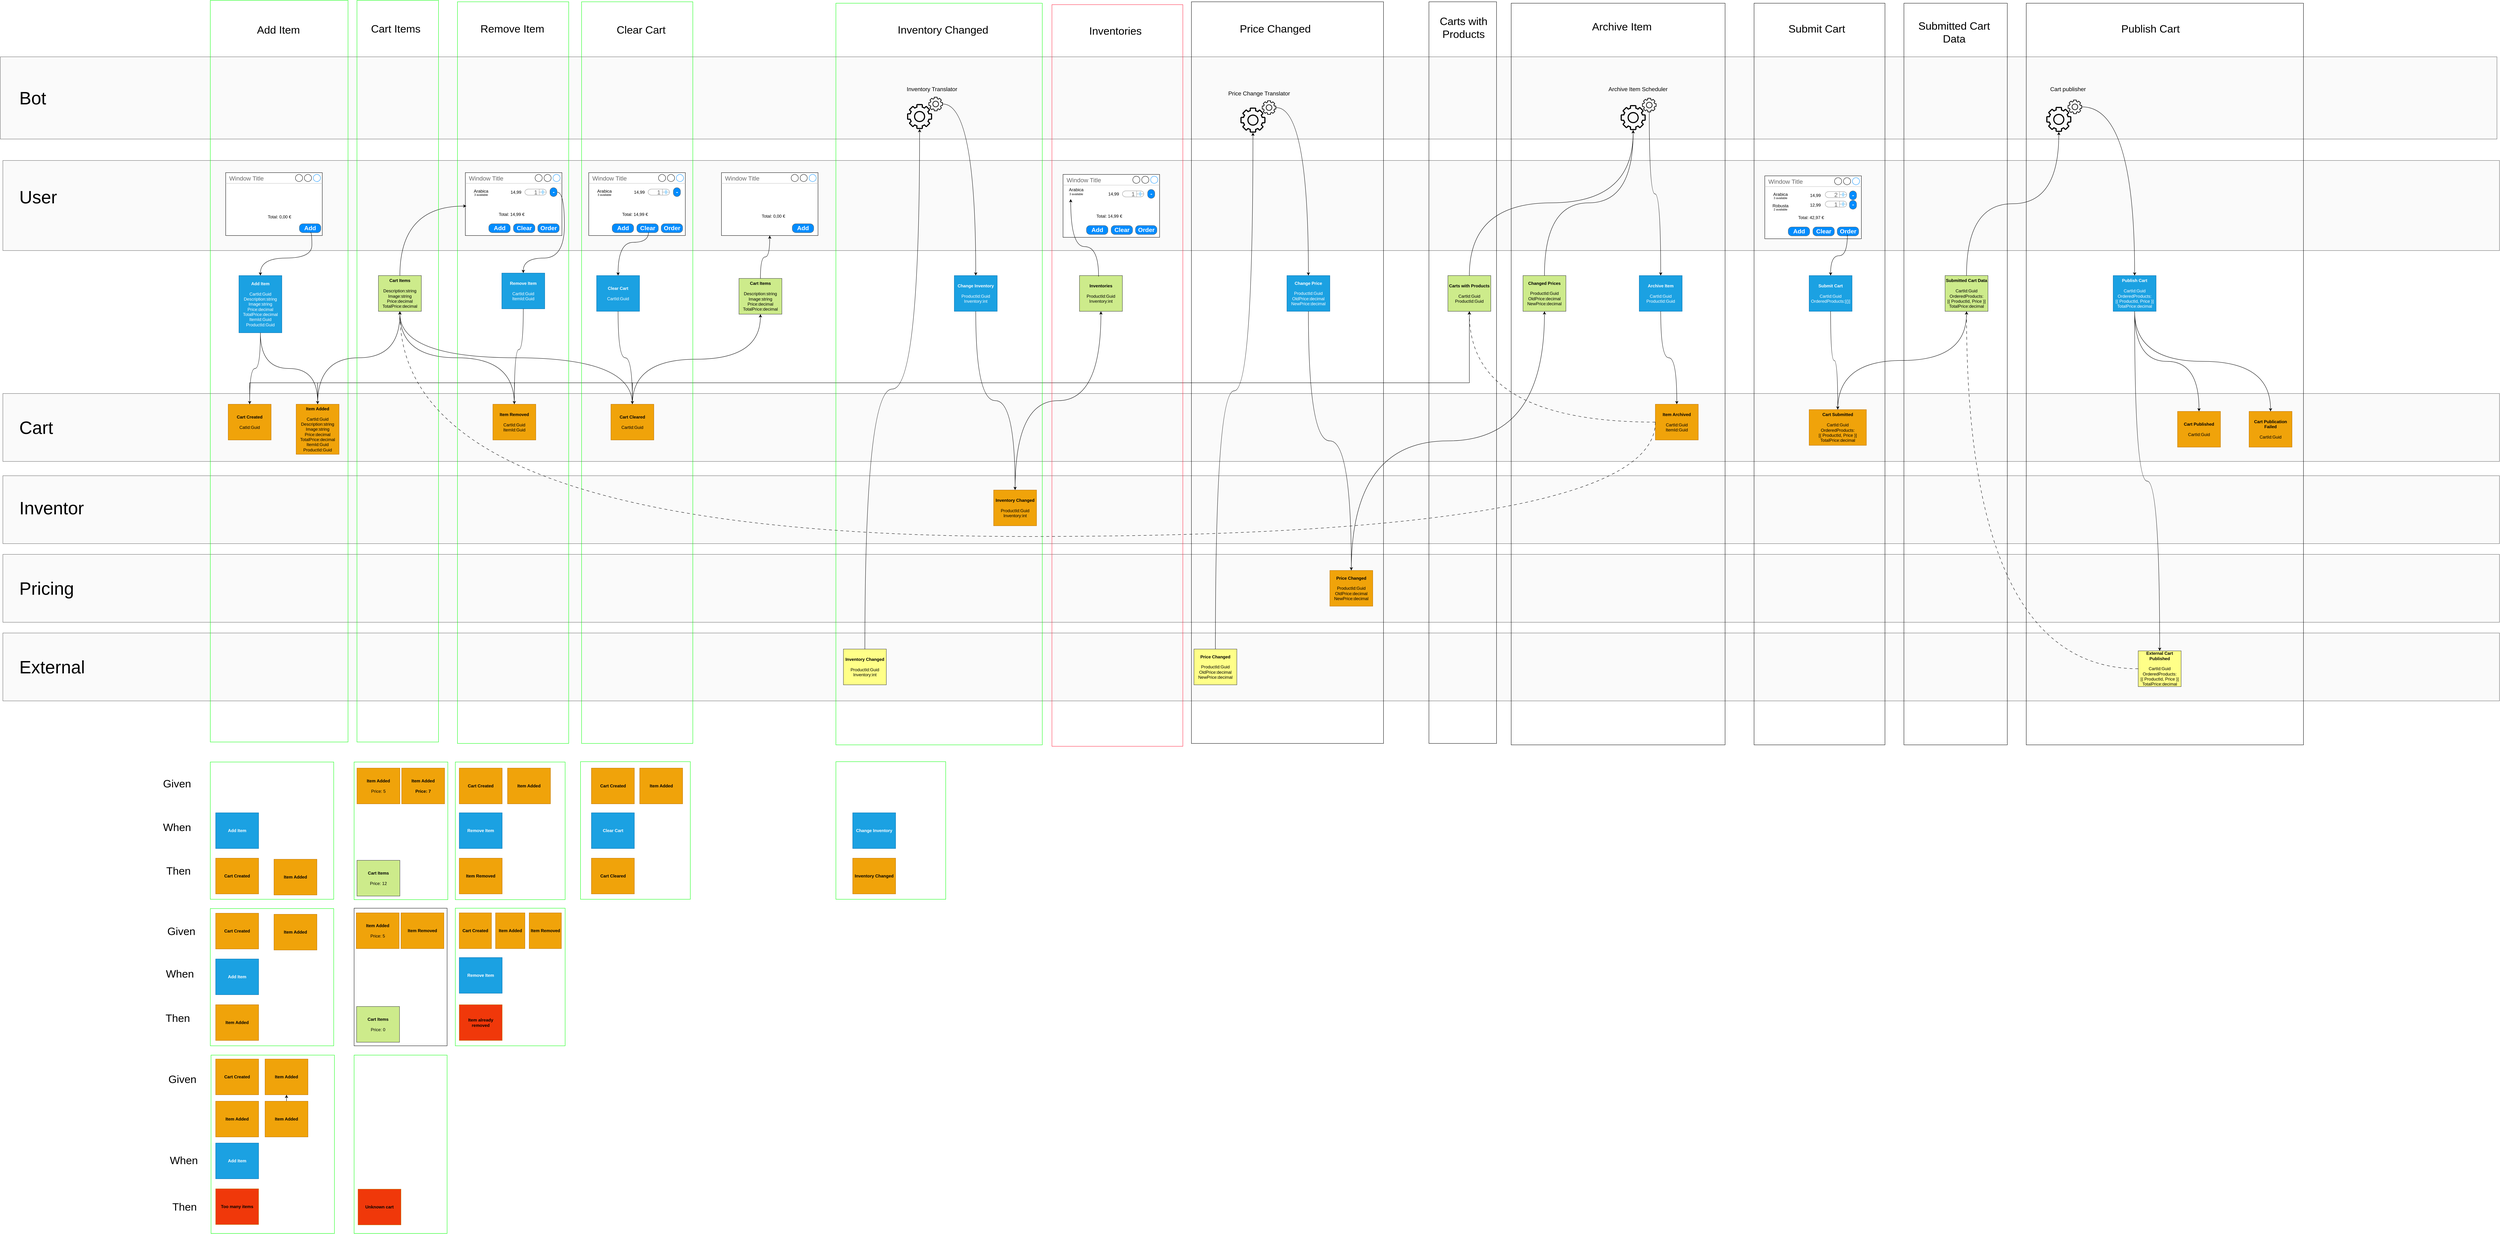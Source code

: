 <mxfile version="26.0.16">
  <diagram name="Page-1" id="xVLohdDUBPAaQV3EGwE7">
    <mxGraphModel dx="3190" dy="2207" grid="0" gridSize="10" guides="1" tooltips="1" connect="1" arrows="1" fold="1" page="0" pageScale="1" pageWidth="850" pageHeight="1100" math="0" shadow="0">
      <root>
        <mxCell id="0" />
        <mxCell id="1" style="locked=1;" parent="0" />
        <mxCell id="ByxKJx8sGJnM6fiIf0L5-66" value="" style="rounded=0;whiteSpace=wrap;html=1;fillColor=light-dark(#fafafa, #1a1a1a);fontColor=#333333;strokeColor=#666666;" parent="1" vertex="1">
          <mxGeometry x="-500" y="1200" width="6980" height="190" as="geometry" />
        </mxCell>
        <mxCell id="ByxKJx8sGJnM6fiIf0L5-65" value="" style="rounded=0;whiteSpace=wrap;html=1;fillColor=light-dark(#fafafa, #1a1a1a);fontColor=#333333;strokeColor=#666666;" parent="1" vertex="1">
          <mxGeometry x="-500" y="980" width="6980" height="190" as="geometry" />
        </mxCell>
        <mxCell id="ByxKJx8sGJnM6fiIf0L5-64" value="" style="rounded=0;whiteSpace=wrap;html=1;fillColor=light-dark(#fafafa, #1a1a1a);fontColor=#333333;strokeColor=#666666;" parent="1" vertex="1">
          <mxGeometry x="-500" y="760" width="6980" height="190" as="geometry" />
        </mxCell>
        <mxCell id="ByxKJx8sGJnM6fiIf0L5-63" value="" style="rounded=0;whiteSpace=wrap;html=1;fillColor=light-dark(#fafafa, #1a1a1a);fontColor=#333333;strokeColor=#666666;" parent="1" vertex="1">
          <mxGeometry x="-500" y="530" width="6980" height="190" as="geometry" />
        </mxCell>
        <mxCell id="ByxKJx8sGJnM6fiIf0L5-60" value="" style="rounded=0;whiteSpace=wrap;html=1;fillColor=light-dark(#fafafa, #1a1a1a);fontColor=#333333;strokeColor=#666666;" parent="1" vertex="1">
          <mxGeometry x="-507" y="-412" width="6980" height="230" as="geometry" />
        </mxCell>
        <mxCell id="ByxKJx8sGJnM6fiIf0L5-59" value="" style="rounded=0;whiteSpace=wrap;html=1;fillColor=#FAFAFA;fontColor=#333333;strokeColor=#666666;" parent="1" vertex="1">
          <mxGeometry x="-500" y="-122" width="6980" height="252" as="geometry" />
        </mxCell>
        <mxCell id="ByxKJx8sGJnM6fiIf0L5-1" value="&lt;b&gt;Add Item&lt;/b&gt;&lt;div&gt;&lt;b&gt;&lt;br&gt;&lt;/b&gt;&lt;div&gt;&lt;span style=&quot;background-color: transparent; color: light-dark(rgb(255, 255, 255), rgb(18, 18, 18));&quot;&gt;CartId:Guid&lt;/span&gt;&lt;br&gt;&lt;/div&gt;&lt;div&gt;Description:string&lt;/div&gt;&lt;div&gt;Image:string&lt;/div&gt;&lt;div&gt;Price:decimal&lt;/div&gt;&lt;div&gt;TotalPrice:decimal&lt;/div&gt;&lt;div&gt;ItemId:Guid&lt;/div&gt;&lt;div&gt;ProductId:Guid&lt;/div&gt;&lt;/div&gt;" style="rounded=0;whiteSpace=wrap;html=1;fillColor=#1ba1e2;fontColor=#ffffff;strokeColor=#006EAF;" parent="1" vertex="1">
          <mxGeometry x="160" y="200" width="120" height="160" as="geometry" />
        </mxCell>
        <mxCell id="ByxKJx8sGJnM6fiIf0L5-2" value="&lt;b&gt;Item Added&lt;/b&gt;&lt;div&gt;&lt;b&gt;&lt;br&gt;&lt;/b&gt;&lt;/div&gt;&lt;div&gt;&lt;div&gt;&lt;font style=&quot;color: rgb(0, 0, 0);&quot;&gt;&lt;span style=&quot;background-color: transparent;&quot;&gt;CartId:Guid&lt;/span&gt;&lt;br&gt;&lt;/font&gt;&lt;/div&gt;&lt;div style=&quot;color: rgb(255, 255, 255);&quot;&gt;&lt;font style=&quot;color: rgb(0, 0, 0);&quot;&gt;Description:string&lt;/font&gt;&lt;/div&gt;&lt;div style=&quot;color: rgb(255, 255, 255);&quot;&gt;&lt;font style=&quot;color: rgb(0, 0, 0);&quot;&gt;Image:string&lt;/font&gt;&lt;/div&gt;&lt;div style=&quot;color: rgb(255, 255, 255);&quot;&gt;&lt;font style=&quot;color: rgb(0, 0, 0);&quot;&gt;Price:decimal&lt;/font&gt;&lt;/div&gt;&lt;div style=&quot;color: rgb(255, 255, 255);&quot;&gt;&lt;font style=&quot;color: rgb(0, 0, 0);&quot;&gt;TotalPrice:decimal&lt;/font&gt;&lt;/div&gt;&lt;div style=&quot;color: rgb(255, 255, 255);&quot;&gt;&lt;font style=&quot;color: rgb(0, 0, 0);&quot;&gt;ItemId:Guid&lt;/font&gt;&lt;/div&gt;&lt;div style=&quot;color: rgb(255, 255, 255);&quot;&gt;&lt;font style=&quot;color: rgb(0, 0, 0);&quot;&gt;ProductId:Guid&lt;/font&gt;&lt;/div&gt;&lt;/div&gt;" style="rounded=0;whiteSpace=wrap;html=1;fillColor=#f0a30a;strokeColor=#BD7000;fontColor=#000000;" parent="1" vertex="1">
          <mxGeometry x="320" y="560" width="120" height="140" as="geometry" />
        </mxCell>
        <mxCell id="ByxKJx8sGJnM6fiIf0L5-3" value="&lt;b&gt;Cart Created&lt;/b&gt;&lt;div&gt;&lt;br&gt;&lt;/div&gt;&lt;div&gt;CatId:Guid&lt;/div&gt;" style="rounded=0;whiteSpace=wrap;html=1;fillColor=#f0a30a;strokeColor=#BD7000;fontColor=#000000;" parent="1" vertex="1">
          <mxGeometry x="130" y="560" width="120" height="100" as="geometry" />
        </mxCell>
        <mxCell id="ByxKJx8sGJnM6fiIf0L5-4" value="" style="endArrow=classic;html=1;rounded=0;fontFamily=Helvetica;fontSize=12;fontColor=default;fontStyle=0;curved=1;edgeStyle=orthogonalEdgeStyle;exitX=0.5;exitY=1;exitDx=0;exitDy=0;entryX=0.5;entryY=0;entryDx=0;entryDy=0;" parent="1" source="ByxKJx8sGJnM6fiIf0L5-1" target="ByxKJx8sGJnM6fiIf0L5-3" edge="1">
          <mxGeometry width="50" height="50" relative="1" as="geometry">
            <mxPoint x="150" y="410" as="sourcePoint" />
            <mxPoint x="200" y="490" as="targetPoint" />
          </mxGeometry>
        </mxCell>
        <mxCell id="ByxKJx8sGJnM6fiIf0L5-5" value="" style="endArrow=classic;html=1;rounded=0;fontFamily=Helvetica;fontSize=12;fontColor=default;fontStyle=0;curved=1;edgeStyle=orthogonalEdgeStyle;exitX=0.5;exitY=1;exitDx=0;exitDy=0;entryX=0.5;entryY=0;entryDx=0;entryDy=0;" parent="1" source="ByxKJx8sGJnM6fiIf0L5-1" target="ByxKJx8sGJnM6fiIf0L5-2" edge="1">
          <mxGeometry width="50" height="50" relative="1" as="geometry">
            <mxPoint x="390" y="420" as="sourcePoint" />
            <mxPoint x="440" y="500" as="targetPoint" />
          </mxGeometry>
        </mxCell>
        <mxCell id="ByxKJx8sGJnM6fiIf0L5-6" value="&lt;b&gt;Cart Items&lt;/b&gt;&lt;div&gt;&lt;br&gt;&lt;/div&gt;&lt;div&gt;Description:string&lt;/div&gt;&lt;div&gt;Image:string&lt;/div&gt;&lt;div&gt;Price:decimal&lt;/div&gt;&lt;div&gt;TotalPrice:decimal&lt;/div&gt;" style="rounded=0;whiteSpace=wrap;html=1;fillColor=#cdeb8b;strokeColor=#36393d;" parent="1" vertex="1">
          <mxGeometry x="550" y="200" width="120" height="100" as="geometry" />
        </mxCell>
        <mxCell id="ByxKJx8sGJnM6fiIf0L5-8" value="" style="endArrow=classic;html=1;rounded=0;fontFamily=Helvetica;fontSize=12;fontColor=default;fontStyle=0;curved=1;edgeStyle=orthogonalEdgeStyle;exitX=0.5;exitY=0;exitDx=0;exitDy=0;entryX=0.5;entryY=1;entryDx=0;entryDy=0;" parent="1" source="ByxKJx8sGJnM6fiIf0L5-2" target="ByxKJx8sGJnM6fiIf0L5-6" edge="1">
          <mxGeometry width="50" height="50" relative="1" as="geometry">
            <mxPoint x="560" y="420" as="sourcePoint" />
            <mxPoint x="610" y="500" as="targetPoint" />
          </mxGeometry>
        </mxCell>
        <mxCell id="ByxKJx8sGJnM6fiIf0L5-9" value="&lt;b&gt;Remove Item&lt;/b&gt;&lt;div&gt;&lt;br&gt;&lt;/div&gt;&lt;div&gt;CartId:Guid&lt;/div&gt;&lt;div&gt;ItemId:Guid&lt;/div&gt;" style="rounded=0;whiteSpace=wrap;html=1;fillColor=#1ba1e2;fontColor=#ffffff;strokeColor=#006EAF;" parent="1" vertex="1">
          <mxGeometry x="895" y="193" width="120" height="100" as="geometry" />
        </mxCell>
        <mxCell id="ByxKJx8sGJnM6fiIf0L5-10" value="&lt;b&gt;Item Removed&lt;/b&gt;&lt;div&gt;&lt;br&gt;&lt;/div&gt;&lt;div&gt;CartId:Guid&lt;/div&gt;&lt;div&gt;ItemId:Guid&lt;/div&gt;" style="rounded=0;whiteSpace=wrap;html=1;fillColor=#f0a30a;strokeColor=#BD7000;fontColor=#000000;" parent="1" vertex="1">
          <mxGeometry x="870" y="560" width="120" height="100" as="geometry" />
        </mxCell>
        <mxCell id="ByxKJx8sGJnM6fiIf0L5-11" value="&lt;b&gt;Clear Cart&lt;/b&gt;&lt;div&gt;&lt;br&gt;&lt;/div&gt;&lt;div&gt;CartId:Guid&lt;/div&gt;" style="rounded=0;whiteSpace=wrap;html=1;fillColor=#1ba1e2;fontColor=#ffffff;strokeColor=#006EAF;" parent="1" vertex="1">
          <mxGeometry x="1160" y="200" width="120" height="100" as="geometry" />
        </mxCell>
        <mxCell id="ByxKJx8sGJnM6fiIf0L5-12" value="&lt;b&gt;Cart Cleared&lt;/b&gt;&lt;div&gt;&lt;br&gt;&lt;/div&gt;&lt;div&gt;CartId:Guid&lt;/div&gt;" style="rounded=0;whiteSpace=wrap;html=1;fillColor=#f0a30a;strokeColor=#BD7000;fontColor=#000000;" parent="1" vertex="1">
          <mxGeometry x="1200" y="560" width="120" height="100" as="geometry" />
        </mxCell>
        <mxCell id="ByxKJx8sGJnM6fiIf0L5-13" value="" style="endArrow=classic;html=1;rounded=0;fontFamily=Helvetica;fontSize=12;fontColor=default;fontStyle=0;curved=1;edgeStyle=orthogonalEdgeStyle;exitX=0.5;exitY=1;exitDx=0;exitDy=0;entryX=0.5;entryY=0;entryDx=0;entryDy=0;" parent="1" source="ByxKJx8sGJnM6fiIf0L5-9" target="ByxKJx8sGJnM6fiIf0L5-10" edge="1">
          <mxGeometry width="50" height="50" relative="1" as="geometry">
            <mxPoint x="940" y="470" as="sourcePoint" />
            <mxPoint x="990" y="550" as="targetPoint" />
            <Array as="points">
              <mxPoint x="955" y="407" />
              <mxPoint x="930" y="407" />
            </Array>
          </mxGeometry>
        </mxCell>
        <mxCell id="ByxKJx8sGJnM6fiIf0L5-14" value="" style="endArrow=classic;html=1;rounded=0;fontFamily=Helvetica;fontSize=12;fontColor=default;fontStyle=0;curved=1;edgeStyle=orthogonalEdgeStyle;exitX=0.5;exitY=1;exitDx=0;exitDy=0;entryX=0.5;entryY=0;entryDx=0;entryDy=0;" parent="1" source="ByxKJx8sGJnM6fiIf0L5-11" target="ByxKJx8sGJnM6fiIf0L5-12" edge="1">
          <mxGeometry width="50" height="50" relative="1" as="geometry">
            <mxPoint x="1150" y="360" as="sourcePoint" />
            <mxPoint x="1200" y="440" as="targetPoint" />
          </mxGeometry>
        </mxCell>
        <mxCell id="ByxKJx8sGJnM6fiIf0L5-15" value="" style="endArrow=classic;html=1;rounded=0;fontFamily=Helvetica;fontSize=12;fontColor=default;fontStyle=0;curved=1;edgeStyle=orthogonalEdgeStyle;exitX=0.5;exitY=0;exitDx=0;exitDy=0;entryX=0.5;entryY=1;entryDx=0;entryDy=0;" parent="1" source="ByxKJx8sGJnM6fiIf0L5-10" target="ByxKJx8sGJnM6fiIf0L5-6" edge="1">
          <mxGeometry width="50" height="50" relative="1" as="geometry">
            <mxPoint x="790" y="500" as="sourcePoint" />
            <mxPoint x="840" y="580" as="targetPoint" />
          </mxGeometry>
        </mxCell>
        <mxCell id="ByxKJx8sGJnM6fiIf0L5-16" value="" style="endArrow=classic;html=1;rounded=0;fontFamily=Helvetica;fontSize=12;fontColor=default;fontStyle=0;curved=1;edgeStyle=orthogonalEdgeStyle;exitX=0.5;exitY=0;exitDx=0;exitDy=0;entryX=0.5;entryY=1;entryDx=0;entryDy=0;" parent="1" source="ByxKJx8sGJnM6fiIf0L5-12" target="ByxKJx8sGJnM6fiIf0L5-6" edge="1">
          <mxGeometry width="50" height="50" relative="1" as="geometry">
            <mxPoint x="1240" y="550" as="sourcePoint" />
            <mxPoint x="1290" y="630" as="targetPoint" />
          </mxGeometry>
        </mxCell>
        <mxCell id="ByxKJx8sGJnM6fiIf0L5-17" value="" style="group" parent="1" vertex="1" connectable="0">
          <mxGeometry x="2028" y="-300" width="100" height="90" as="geometry" />
        </mxCell>
        <mxCell id="ByxKJx8sGJnM6fiIf0L5-18" value="" style="sketch=0;outlineConnect=0;fillColor=#000000;strokeColor=#000000;dashed=0;verticalLabelPosition=bottom;verticalAlign=top;align=center;html=1;fontSize=12;fontStyle=0;aspect=fixed;pointerEvents=1;shape=mxgraph.aws4.gear;" parent="ByxKJx8sGJnM6fiIf0L5-17" vertex="1">
          <mxGeometry y="20" width="70" height="70" as="geometry" />
        </mxCell>
        <mxCell id="ByxKJx8sGJnM6fiIf0L5-19" value="" style="sketch=0;outlineConnect=0;fillColor=#000000;strokeColor=#000000;dashed=0;verticalLabelPosition=bottom;verticalAlign=top;align=center;html=1;fontSize=12;fontStyle=0;aspect=fixed;pointerEvents=1;shape=mxgraph.aws4.gear;" parent="ByxKJx8sGJnM6fiIf0L5-17" vertex="1">
          <mxGeometry x="60" width="40" height="40" as="geometry" />
        </mxCell>
        <mxCell id="ByxKJx8sGJnM6fiIf0L5-20" value="&lt;b&gt;Change Inventory&lt;/b&gt;&lt;div&gt;&lt;br&gt;&lt;/div&gt;&lt;div&gt;ProductId:Guid&lt;/div&gt;&lt;div&gt;Inventory:int&lt;/div&gt;" style="rounded=0;whiteSpace=wrap;html=1;fillColor=#1ba1e2;fontColor=#ffffff;strokeColor=#006EAF;" parent="1" vertex="1">
          <mxGeometry x="2160" y="200" width="120" height="100" as="geometry" />
        </mxCell>
        <mxCell id="ByxKJx8sGJnM6fiIf0L5-21" value="&lt;b&gt;Inventory Changed&lt;/b&gt;&lt;div&gt;&lt;b&gt;&lt;br&gt;&lt;/b&gt;&lt;/div&gt;&lt;div&gt;&lt;div&gt;ProductId:Guid&lt;/div&gt;&lt;div&gt;Inventory:int&lt;/div&gt;&lt;/div&gt;" style="rounded=0;whiteSpace=wrap;html=1;fillColor=#f0a30a;strokeColor=#BD7000;fontColor=#000000;" parent="1" vertex="1">
          <mxGeometry x="2270" y="800" width="120" height="100" as="geometry" />
        </mxCell>
        <mxCell id="ByxKJx8sGJnM6fiIf0L5-22" value="&lt;b&gt;Inventory Changed&lt;/b&gt;&lt;div&gt;&lt;br&gt;&lt;/div&gt;&lt;div&gt;ProductId:Guid&lt;/div&gt;&lt;div&gt;Inventory:int&lt;/div&gt;" style="rounded=0;whiteSpace=wrap;html=1;fillColor=#ffff88;strokeColor=#36393d;" parent="1" vertex="1">
          <mxGeometry x="1850" y="1245" width="120" height="100" as="geometry" />
        </mxCell>
        <mxCell id="ByxKJx8sGJnM6fiIf0L5-23" value="" style="endArrow=classic;html=1;rounded=0;fontFamily=Helvetica;fontSize=12;fontColor=default;fontStyle=0;curved=1;edgeStyle=orthogonalEdgeStyle;exitX=0.5;exitY=0;exitDx=0;exitDy=0;" parent="1" source="ByxKJx8sGJnM6fiIf0L5-22" target="ByxKJx8sGJnM6fiIf0L5-18" edge="1">
          <mxGeometry width="50" height="50" relative="1" as="geometry">
            <mxPoint x="1830" y="760" as="sourcePoint" />
            <mxPoint x="1770" y="10" as="targetPoint" />
          </mxGeometry>
        </mxCell>
        <mxCell id="ByxKJx8sGJnM6fiIf0L5-24" value="" style="endArrow=classic;html=1;rounded=0;fontFamily=Helvetica;fontSize=12;fontColor=default;fontStyle=0;curved=1;edgeStyle=orthogonalEdgeStyle;entryX=0.5;entryY=0;entryDx=0;entryDy=0;" parent="1" source="ByxKJx8sGJnM6fiIf0L5-19" target="ByxKJx8sGJnM6fiIf0L5-20" edge="1">
          <mxGeometry width="50" height="50" relative="1" as="geometry">
            <mxPoint x="2250" y="150" as="sourcePoint" />
            <mxPoint x="2300" y="230" as="targetPoint" />
          </mxGeometry>
        </mxCell>
        <mxCell id="ByxKJx8sGJnM6fiIf0L5-25" value="" style="endArrow=classic;html=1;rounded=0;fontFamily=Helvetica;fontSize=12;fontColor=default;fontStyle=0;curved=1;edgeStyle=orthogonalEdgeStyle;exitX=0.5;exitY=1;exitDx=0;exitDy=0;entryX=0.5;entryY=0;entryDx=0;entryDy=0;" parent="1" source="ByxKJx8sGJnM6fiIf0L5-20" target="ByxKJx8sGJnM6fiIf0L5-21" edge="1">
          <mxGeometry width="50" height="50" relative="1" as="geometry">
            <mxPoint x="2200" y="450" as="sourcePoint" />
            <mxPoint x="2250" y="530" as="targetPoint" />
          </mxGeometry>
        </mxCell>
        <mxCell id="ByxKJx8sGJnM6fiIf0L5-26" value="" style="group" parent="1" vertex="1" connectable="0">
          <mxGeometry x="2960" y="-290" width="100" height="90" as="geometry" />
        </mxCell>
        <mxCell id="ByxKJx8sGJnM6fiIf0L5-27" value="" style="sketch=0;outlineConnect=0;fillColor=#000000;strokeColor=#000000;dashed=0;verticalLabelPosition=bottom;verticalAlign=top;align=center;html=1;fontSize=12;fontStyle=0;aspect=fixed;pointerEvents=1;shape=mxgraph.aws4.gear;" parent="ByxKJx8sGJnM6fiIf0L5-26" vertex="1">
          <mxGeometry y="20" width="70" height="70" as="geometry" />
        </mxCell>
        <mxCell id="ByxKJx8sGJnM6fiIf0L5-28" value="" style="sketch=0;outlineConnect=0;fillColor=#000000;strokeColor=#000000;dashed=0;verticalLabelPosition=bottom;verticalAlign=top;align=center;html=1;fontSize=12;fontStyle=0;aspect=fixed;pointerEvents=1;shape=mxgraph.aws4.gear;" parent="ByxKJx8sGJnM6fiIf0L5-26" vertex="1">
          <mxGeometry x="60" width="40" height="40" as="geometry" />
        </mxCell>
        <mxCell id="ByxKJx8sGJnM6fiIf0L5-29" value="&lt;b&gt;Price Changed&lt;/b&gt;&lt;div&gt;&lt;br&gt;&lt;/div&gt;&lt;div&gt;ProductId:Guid&lt;/div&gt;&lt;div&gt;OldPrice:decimal&lt;/div&gt;&lt;div&gt;NewPrice:decimal&lt;/div&gt;" style="rounded=0;whiteSpace=wrap;html=1;fillColor=#ffff88;strokeColor=#36393d;" parent="1" vertex="1">
          <mxGeometry x="2830" y="1245" width="120" height="100" as="geometry" />
        </mxCell>
        <mxCell id="ByxKJx8sGJnM6fiIf0L5-30" value="&lt;b&gt;Price Changed&lt;/b&gt;&lt;div&gt;&lt;br&gt;&lt;/div&gt;&lt;div&gt;ProductId:Guid&lt;/div&gt;&lt;div&gt;OldPrice:decimal&lt;/div&gt;&lt;div&gt;NewPrice:decimal&lt;/div&gt;" style="rounded=0;whiteSpace=wrap;html=1;fillColor=#f0a30a;strokeColor=#BD7000;fontColor=#000000;" parent="1" vertex="1">
          <mxGeometry x="3210" y="1025" width="120" height="100" as="geometry" />
        </mxCell>
        <mxCell id="ByxKJx8sGJnM6fiIf0L5-31" value="&lt;b&gt;Change Price&lt;/b&gt;&lt;div&gt;&lt;br&gt;&lt;/div&gt;&lt;div&gt;ProductId:Guid&lt;/div&gt;&lt;div&gt;OldPrice:decimal&lt;/div&gt;&lt;div&gt;NewPrice:decimal&lt;/div&gt;" style="rounded=0;whiteSpace=wrap;html=1;fillColor=#1ba1e2;fontColor=#ffffff;strokeColor=#006EAF;" parent="1" vertex="1">
          <mxGeometry x="3090" y="200" width="120" height="100" as="geometry" />
        </mxCell>
        <mxCell id="ByxKJx8sGJnM6fiIf0L5-32" value="&lt;b&gt;Carts with Products&lt;/b&gt;&lt;div&gt;&lt;br&gt;&lt;/div&gt;&lt;div&gt;CartId:Guid&lt;/div&gt;&lt;div&gt;ProductId:Guid&lt;/div&gt;" style="rounded=0;whiteSpace=wrap;html=1;fillColor=#cdeb8b;strokeColor=#36393d;" parent="1" vertex="1">
          <mxGeometry x="3540" y="200" width="120" height="100" as="geometry" />
        </mxCell>
        <mxCell id="ByxKJx8sGJnM6fiIf0L5-33" value="&lt;b&gt;Changed Prices&lt;/b&gt;&lt;div&gt;&lt;br&gt;&lt;/div&gt;&lt;div&gt;ProductId:Guid&lt;/div&gt;&lt;div&gt;OldPrice:decimal&lt;/div&gt;&lt;div&gt;NewPrice:decimal&lt;/div&gt;" style="rounded=0;whiteSpace=wrap;html=1;fillColor=#cdeb8b;strokeColor=#36393d;" parent="1" vertex="1">
          <mxGeometry x="3750" y="200" width="120" height="100" as="geometry" />
        </mxCell>
        <mxCell id="ByxKJx8sGJnM6fiIf0L5-34" value="&lt;b&gt;Archive Item&lt;/b&gt;&lt;div&gt;&lt;br&gt;&lt;/div&gt;&lt;div&gt;CartId:Guid&lt;/div&gt;&lt;div&gt;ProductId:Guid&lt;/div&gt;" style="rounded=0;whiteSpace=wrap;html=1;fillColor=#1ba1e2;fontColor=#ffffff;strokeColor=#006EAF;" parent="1" vertex="1">
          <mxGeometry x="4075" y="200" width="120" height="100" as="geometry" />
        </mxCell>
        <mxCell id="ByxKJx8sGJnM6fiIf0L5-35" value="&lt;b&gt;Item Archived&lt;/b&gt;&lt;div&gt;&lt;br&gt;&lt;/div&gt;&lt;div&gt;CartId:Guid&lt;/div&gt;&lt;div&gt;ItemId:Guid&lt;/div&gt;" style="rounded=0;whiteSpace=wrap;html=1;fillColor=#f0a30a;strokeColor=#BD7000;fontColor=#000000;" parent="1" vertex="1">
          <mxGeometry x="4120" y="560" width="120" height="100" as="geometry" />
        </mxCell>
        <mxCell id="ByxKJx8sGJnM6fiIf0L5-36" value="" style="endArrow=classic;html=1;rounded=0;fontFamily=Helvetica;fontSize=12;fontColor=default;fontStyle=0;curved=1;edgeStyle=orthogonalEdgeStyle;exitX=0.5;exitY=0;exitDx=0;exitDy=0;" parent="1" source="ByxKJx8sGJnM6fiIf0L5-29" target="ByxKJx8sGJnM6fiIf0L5-27" edge="1">
          <mxGeometry width="50" height="50" relative="1" as="geometry">
            <mxPoint x="2900" y="610" as="sourcePoint" />
            <mxPoint x="2910" y="180" as="targetPoint" />
          </mxGeometry>
        </mxCell>
        <mxCell id="ByxKJx8sGJnM6fiIf0L5-37" value="" style="endArrow=classic;html=1;rounded=0;fontFamily=Helvetica;fontSize=12;fontColor=default;fontStyle=0;curved=1;edgeStyle=orthogonalEdgeStyle;entryX=0.5;entryY=0;entryDx=0;entryDy=0;" parent="1" source="ByxKJx8sGJnM6fiIf0L5-28" target="ByxKJx8sGJnM6fiIf0L5-31" edge="1">
          <mxGeometry width="50" height="50" relative="1" as="geometry">
            <mxPoint x="3260" y="50" as="sourcePoint" />
            <mxPoint x="3310" y="130" as="targetPoint" />
          </mxGeometry>
        </mxCell>
        <mxCell id="ByxKJx8sGJnM6fiIf0L5-38" value="" style="endArrow=classic;html=1;rounded=0;fontFamily=Helvetica;fontSize=12;fontColor=default;fontStyle=0;curved=1;edgeStyle=orthogonalEdgeStyle;exitX=0.5;exitY=1;exitDx=0;exitDy=0;entryX=0.5;entryY=0;entryDx=0;entryDy=0;" parent="1" source="ByxKJx8sGJnM6fiIf0L5-31" target="ByxKJx8sGJnM6fiIf0L5-30" edge="1">
          <mxGeometry width="50" height="50" relative="1" as="geometry">
            <mxPoint x="3230" y="480" as="sourcePoint" />
            <mxPoint x="3280" y="560" as="targetPoint" />
          </mxGeometry>
        </mxCell>
        <mxCell id="ByxKJx8sGJnM6fiIf0L5-39" value="" style="endArrow=classic;html=1;rounded=0;fontFamily=Helvetica;fontSize=12;fontColor=default;fontStyle=0;curved=1;edgeStyle=orthogonalEdgeStyle;exitX=0.5;exitY=0;exitDx=0;exitDy=0;entryX=0.5;entryY=1;entryDx=0;entryDy=0;" parent="1" source="ByxKJx8sGJnM6fiIf0L5-30" target="ByxKJx8sGJnM6fiIf0L5-33" edge="1">
          <mxGeometry width="50" height="50" relative="1" as="geometry">
            <mxPoint x="3390" y="570" as="sourcePoint" />
            <mxPoint x="3440" y="650" as="targetPoint" />
          </mxGeometry>
        </mxCell>
        <mxCell id="ByxKJx8sGJnM6fiIf0L5-40" value="" style="endArrow=classic;html=1;rounded=0;fontFamily=Helvetica;fontSize=12;fontColor=default;fontStyle=0;curved=1;edgeStyle=orthogonalEdgeStyle;exitX=0;exitY=0.5;exitDx=0;exitDy=0;entryX=0.5;entryY=1;entryDx=0;entryDy=0;dashed=1;dashPattern=8 8;" parent="1" source="ByxKJx8sGJnM6fiIf0L5-35" target="ByxKJx8sGJnM6fiIf0L5-32" edge="1">
          <mxGeometry width="50" height="50" relative="1" as="geometry">
            <mxPoint x="3670" y="690" as="sourcePoint" />
            <mxPoint x="3720" y="770" as="targetPoint" />
          </mxGeometry>
        </mxCell>
        <mxCell id="ByxKJx8sGJnM6fiIf0L5-41" value="" style="endArrow=classic;html=1;rounded=0;fontFamily=Helvetica;fontSize=12;fontColor=default;fontStyle=0;curved=1;edgeStyle=orthogonalEdgeStyle;exitX=0.5;exitY=1;exitDx=0;exitDy=0;entryX=0.5;entryY=0;entryDx=0;entryDy=0;" parent="1" source="ByxKJx8sGJnM6fiIf0L5-34" target="ByxKJx8sGJnM6fiIf0L5-35" edge="1">
          <mxGeometry width="50" height="50" relative="1" as="geometry">
            <mxPoint x="4070" y="540" as="sourcePoint" />
            <mxPoint x="4120" y="620" as="targetPoint" />
          </mxGeometry>
        </mxCell>
        <mxCell id="ByxKJx8sGJnM6fiIf0L5-42" value="" style="group" parent="1" vertex="1" connectable="0">
          <mxGeometry x="4023" y="-297" width="100" height="90" as="geometry" />
        </mxCell>
        <mxCell id="ByxKJx8sGJnM6fiIf0L5-43" value="" style="sketch=0;outlineConnect=0;fillColor=#000000;strokeColor=#000000;dashed=0;verticalLabelPosition=bottom;verticalAlign=top;align=center;html=1;fontSize=12;fontStyle=0;aspect=fixed;pointerEvents=1;shape=mxgraph.aws4.gear;" parent="ByxKJx8sGJnM6fiIf0L5-42" vertex="1">
          <mxGeometry y="20" width="70" height="70" as="geometry" />
        </mxCell>
        <mxCell id="ByxKJx8sGJnM6fiIf0L5-44" value="" style="sketch=0;outlineConnect=0;fillColor=#000000;strokeColor=#000000;dashed=0;verticalLabelPosition=bottom;verticalAlign=top;align=center;html=1;fontSize=12;fontStyle=0;aspect=fixed;pointerEvents=1;shape=mxgraph.aws4.gear;" parent="ByxKJx8sGJnM6fiIf0L5-42" vertex="1">
          <mxGeometry x="60" width="40" height="40" as="geometry" />
        </mxCell>
        <mxCell id="ByxKJx8sGJnM6fiIf0L5-45" value="" style="endArrow=classic;html=1;rounded=0;fontFamily=Helvetica;fontSize=12;fontColor=default;fontStyle=0;curved=1;edgeStyle=orthogonalEdgeStyle;exitX=0.5;exitY=0;exitDx=0;exitDy=0;" parent="1" source="ByxKJx8sGJnM6fiIf0L5-32" target="ByxKJx8sGJnM6fiIf0L5-43" edge="1">
          <mxGeometry width="50" height="50" relative="1" as="geometry">
            <mxPoint x="3630" y="100" as="sourcePoint" />
            <mxPoint x="3680" y="180" as="targetPoint" />
          </mxGeometry>
        </mxCell>
        <mxCell id="ByxKJx8sGJnM6fiIf0L5-46" value="" style="endArrow=classic;html=1;rounded=0;fontFamily=Helvetica;fontSize=12;fontColor=default;fontStyle=0;curved=1;edgeStyle=orthogonalEdgeStyle;exitX=0.5;exitY=0;exitDx=0;exitDy=0;" parent="1" source="ByxKJx8sGJnM6fiIf0L5-33" target="ByxKJx8sGJnM6fiIf0L5-43" edge="1">
          <mxGeometry width="50" height="50" relative="1" as="geometry">
            <mxPoint x="3780" y="240" as="sourcePoint" />
            <mxPoint x="3830" y="320" as="targetPoint" />
          </mxGeometry>
        </mxCell>
        <mxCell id="ByxKJx8sGJnM6fiIf0L5-47" value="" style="endArrow=classic;html=1;rounded=0;fontFamily=Helvetica;fontSize=12;fontColor=default;fontStyle=0;curved=1;edgeStyle=orthogonalEdgeStyle;entryX=0.5;entryY=0;entryDx=0;entryDy=0;" parent="1" source="ByxKJx8sGJnM6fiIf0L5-44" target="ByxKJx8sGJnM6fiIf0L5-34" edge="1">
          <mxGeometry width="50" height="50" relative="1" as="geometry">
            <mxPoint x="4180" y="30" as="sourcePoint" />
            <mxPoint x="4230" y="110" as="targetPoint" />
          </mxGeometry>
        </mxCell>
        <mxCell id="ByxKJx8sGJnM6fiIf0L5-48" value="" style="endArrow=classic;html=1;rounded=0;exitX=0.5;exitY=0;exitDx=0;exitDy=0;edgeStyle=orthogonalEdgeStyle;entryX=0.5;entryY=1;entryDx=0;entryDy=0;" parent="1" source="ByxKJx8sGJnM6fiIf0L5-12" target="ByxKJx8sGJnM6fiIf0L5-32" edge="1">
          <mxGeometry width="50" height="50" relative="1" as="geometry">
            <mxPoint x="1310" y="480" as="sourcePoint" />
            <mxPoint x="1360" y="430" as="targetPoint" />
            <Array as="points">
              <mxPoint x="1260" y="500" />
              <mxPoint x="3600" y="500" />
            </Array>
          </mxGeometry>
        </mxCell>
        <mxCell id="ByxKJx8sGJnM6fiIf0L5-49" value="&lt;b&gt;Inventories&lt;/b&gt;&lt;div&gt;&lt;br&gt;&lt;/div&gt;&lt;div&gt;ProductId:Guid&lt;/div&gt;&lt;div&gt;Inventory:int&lt;/div&gt;" style="rounded=0;whiteSpace=wrap;html=1;fillColor=#cdeb8b;strokeColor=#36393d;" parent="1" vertex="1">
          <mxGeometry x="2510" y="200" width="120" height="100" as="geometry" />
        </mxCell>
        <mxCell id="ByxKJx8sGJnM6fiIf0L5-50" value="" style="endArrow=classic;html=1;rounded=0;fontFamily=Helvetica;fontSize=12;fontColor=default;fontStyle=0;curved=1;edgeStyle=orthogonalEdgeStyle;exitX=0.5;exitY=0;exitDx=0;exitDy=0;entryX=0.5;entryY=1;entryDx=0;entryDy=0;" parent="1" source="ByxKJx8sGJnM6fiIf0L5-21" target="ByxKJx8sGJnM6fiIf0L5-49" edge="1">
          <mxGeometry width="50" height="50" relative="1" as="geometry">
            <mxPoint x="2440" y="580" as="sourcePoint" />
            <mxPoint x="2490" y="660" as="targetPoint" />
          </mxGeometry>
        </mxCell>
        <mxCell id="ByxKJx8sGJnM6fiIf0L5-51" value="&lt;font style=&quot;font-size: 16px;&quot;&gt;Inventory Translator&lt;/font&gt;" style="text;strokeColor=none;fillColor=none;align=left;verticalAlign=middle;spacingLeft=4;spacingRight=4;overflow=hidden;points=[[0,0.5],[1,0.5]];portConstraint=eastwest;rotatable=0;whiteSpace=wrap;html=1;" parent="1" vertex="1">
          <mxGeometry x="2021" y="-337" width="190" height="30" as="geometry" />
        </mxCell>
        <mxCell id="ByxKJx8sGJnM6fiIf0L5-52" value="&lt;font style=&quot;font-size: 16px;&quot;&gt;Price Change Translator&lt;/font&gt;" style="text;strokeColor=none;fillColor=none;align=left;verticalAlign=middle;spacingLeft=4;spacingRight=4;overflow=hidden;points=[[0,0.5],[1,0.5]];portConstraint=eastwest;rotatable=0;whiteSpace=wrap;html=1;" parent="1" vertex="1">
          <mxGeometry x="2920" y="-325" width="190" height="30" as="geometry" />
        </mxCell>
        <mxCell id="ByxKJx8sGJnM6fiIf0L5-53" value="&lt;font style=&quot;font-size: 16px;&quot;&gt;Archive Item Scheduler&lt;/font&gt;" style="text;strokeColor=none;fillColor=none;align=left;verticalAlign=middle;spacingLeft=4;spacingRight=4;overflow=hidden;points=[[0,0.5],[1,0.5]];portConstraint=eastwest;rotatable=0;whiteSpace=wrap;html=1;" parent="1" vertex="1">
          <mxGeometry x="3983" y="-337" width="190" height="30" as="geometry" />
        </mxCell>
        <mxCell id="ByxKJx8sGJnM6fiIf0L5-54" value="Window Title" style="strokeWidth=1;shadow=0;dashed=0;align=center;html=1;shape=mxgraph.mockup.containers.window;align=left;verticalAlign=top;spacingLeft=8;strokeColor2=#008cff;strokeColor3=#c4c4c4;fontColor=#666666;mainText=;fontSize=17;labelBackgroundColor=none;whiteSpace=wrap;" parent="1" vertex="1">
          <mxGeometry x="123" y="-88" width="270" height="176" as="geometry" />
        </mxCell>
        <mxCell id="ByxKJx8sGJnM6fiIf0L5-55" value="" style="endArrow=classic;html=1;rounded=0;exitX=0.5;exitY=0;exitDx=0;exitDy=0;entryX=0.5;entryY=1;entryDx=0;entryDy=0;edgeStyle=orthogonalEdgeStyle;" parent="1" source="ByxKJx8sGJnM6fiIf0L5-10" target="ByxKJx8sGJnM6fiIf0L5-32" edge="1">
          <mxGeometry width="50" height="50" relative="1" as="geometry">
            <mxPoint x="1160" y="950" as="sourcePoint" />
            <mxPoint x="3290" y="530" as="targetPoint" />
            <Array as="points">
              <mxPoint x="930" y="500" />
              <mxPoint x="3600" y="500" />
            </Array>
          </mxGeometry>
        </mxCell>
        <mxCell id="ByxKJx8sGJnM6fiIf0L5-56" value="" style="endArrow=classic;html=1;rounded=0;exitX=0.5;exitY=0;exitDx=0;exitDy=0;entryX=0.5;entryY=1;entryDx=0;entryDy=0;edgeStyle=orthogonalEdgeStyle;" parent="1" source="ByxKJx8sGJnM6fiIf0L5-2" target="ByxKJx8sGJnM6fiIf0L5-32" edge="1">
          <mxGeometry width="50" height="50" relative="1" as="geometry">
            <mxPoint x="460" y="940" as="sourcePoint" />
            <mxPoint x="2380" y="390" as="targetPoint" />
            <Array as="points">
              <mxPoint x="380" y="500" />
              <mxPoint x="3600" y="500" />
            </Array>
          </mxGeometry>
        </mxCell>
        <mxCell id="ByxKJx8sGJnM6fiIf0L5-57" value="" style="endArrow=classic;html=1;rounded=0;exitX=0.5;exitY=0;exitDx=0;exitDy=0;entryX=0.5;entryY=1;entryDx=0;entryDy=0;edgeStyle=orthogonalEdgeStyle;" parent="1" source="ByxKJx8sGJnM6fiIf0L5-3" target="ByxKJx8sGJnM6fiIf0L5-32" edge="1">
          <mxGeometry width="50" height="50" relative="1" as="geometry">
            <mxPoint x="480" y="890" as="sourcePoint" />
            <mxPoint x="2430" y="430" as="targetPoint" />
            <Array as="points">
              <mxPoint x="190" y="500" />
              <mxPoint x="3600" y="500" />
            </Array>
          </mxGeometry>
        </mxCell>
        <mxCell id="ByxKJx8sGJnM6fiIf0L5-58" value="" style="endArrow=classic;html=1;rounded=0;fontFamily=Helvetica;fontSize=12;fontColor=default;fontStyle=0;curved=1;edgeStyle=orthogonalEdgeStyle;exitX=0;exitY=0.5;exitDx=0;exitDy=0;entryX=0.5;entryY=1;entryDx=0;entryDy=0;dashed=1;dashPattern=8 8;" parent="1" source="ByxKJx8sGJnM6fiIf0L5-35" target="ByxKJx8sGJnM6fiIf0L5-6" edge="1">
          <mxGeometry width="50" height="50" relative="1" as="geometry">
            <mxPoint x="3960" y="790" as="sourcePoint" />
            <mxPoint x="1800" y="650" as="targetPoint" />
            <Array as="points">
              <mxPoint x="4120" y="930" />
              <mxPoint x="610" y="930" />
            </Array>
          </mxGeometry>
        </mxCell>
        <mxCell id="ByxKJx8sGJnM6fiIf0L5-61" value="&lt;font style=&quot;font-size: 50px;&quot;&gt;Bot&lt;/font&gt;" style="text;strokeColor=none;fillColor=none;align=left;verticalAlign=middle;spacingLeft=4;spacingRight=4;overflow=hidden;points=[[0,0.5],[1,0.5]];portConstraint=eastwest;rotatable=0;whiteSpace=wrap;html=1;" parent="1" vertex="1">
          <mxGeometry x="-460" y="-342" width="190" height="90" as="geometry" />
        </mxCell>
        <mxCell id="ByxKJx8sGJnM6fiIf0L5-62" value="&lt;font style=&quot;font-size: 50px;&quot;&gt;User&lt;/font&gt;" style="text;strokeColor=none;fillColor=none;align=left;verticalAlign=middle;spacingLeft=4;spacingRight=4;overflow=hidden;points=[[0,0.5],[1,0.5]];portConstraint=eastwest;rotatable=0;whiteSpace=wrap;html=1;" parent="1" vertex="1">
          <mxGeometry x="-460" y="-65" width="190" height="90" as="geometry" />
        </mxCell>
        <mxCell id="ByxKJx8sGJnM6fiIf0L5-67" value="&lt;font style=&quot;font-size: 50px;&quot;&gt;Cart&lt;/font&gt;" style="text;strokeColor=none;fillColor=none;align=left;verticalAlign=middle;spacingLeft=4;spacingRight=4;overflow=hidden;points=[[0,0.5],[1,0.5]];portConstraint=eastwest;rotatable=0;whiteSpace=wrap;html=1;" parent="1" vertex="1">
          <mxGeometry x="-460" y="580" width="190" height="90" as="geometry" />
        </mxCell>
        <mxCell id="ByxKJx8sGJnM6fiIf0L5-68" value="&lt;font style=&quot;font-size: 50px;&quot;&gt;Inventory&lt;/font&gt;" style="text;strokeColor=none;fillColor=none;align=left;verticalAlign=middle;spacingLeft=4;spacingRight=4;overflow=hidden;points=[[0,0.5],[1,0.5]];portConstraint=eastwest;rotatable=0;whiteSpace=wrap;html=1;" parent="1" vertex="1">
          <mxGeometry x="-460" y="805" width="190" height="90" as="geometry" />
        </mxCell>
        <mxCell id="ByxKJx8sGJnM6fiIf0L5-69" value="&lt;font style=&quot;font-size: 50px;&quot;&gt;Pricing&lt;/font&gt;" style="text;strokeColor=none;fillColor=none;align=left;verticalAlign=middle;spacingLeft=4;spacingRight=4;overflow=hidden;points=[[0,0.5],[1,0.5]];portConstraint=eastwest;rotatable=0;whiteSpace=wrap;html=1;" parent="1" vertex="1">
          <mxGeometry x="-460" y="1030" width="190" height="90" as="geometry" />
        </mxCell>
        <mxCell id="ByxKJx8sGJnM6fiIf0L5-70" value="&lt;font style=&quot;font-size: 50px;&quot;&gt;External&lt;/font&gt;" style="text;strokeColor=none;fillColor=none;align=left;verticalAlign=middle;spacingLeft=4;spacingRight=4;overflow=hidden;points=[[0,0.5],[1,0.5]];portConstraint=eastwest;rotatable=0;whiteSpace=wrap;html=1;" parent="1" vertex="1">
          <mxGeometry x="-460" y="1250" width="190" height="90" as="geometry" />
        </mxCell>
        <mxCell id="ByxKJx8sGJnM6fiIf0L5-80" value="" style="group" parent="1" vertex="1" connectable="0">
          <mxGeometry x="5213" y="-292" width="100" height="90" as="geometry" />
        </mxCell>
        <mxCell id="ByxKJx8sGJnM6fiIf0L5-81" value="" style="sketch=0;outlineConnect=0;fillColor=#000000;strokeColor=#000000;dashed=0;verticalLabelPosition=bottom;verticalAlign=top;align=center;html=1;fontSize=12;fontStyle=0;aspect=fixed;pointerEvents=1;shape=mxgraph.aws4.gear;" parent="ByxKJx8sGJnM6fiIf0L5-80" vertex="1">
          <mxGeometry y="20" width="70" height="70" as="geometry" />
        </mxCell>
        <mxCell id="ByxKJx8sGJnM6fiIf0L5-82" value="" style="sketch=0;outlineConnect=0;fillColor=#000000;strokeColor=#000000;dashed=0;verticalLabelPosition=bottom;verticalAlign=top;align=center;html=1;fontSize=12;fontStyle=0;aspect=fixed;pointerEvents=1;shape=mxgraph.aws4.gear;" parent="ByxKJx8sGJnM6fiIf0L5-80" vertex="1">
          <mxGeometry x="60" width="40" height="40" as="geometry" />
        </mxCell>
        <mxCell id="ByxKJx8sGJnM6fiIf0L5-83" value="&lt;b&gt;Submit Cart&lt;/b&gt;&lt;div&gt;&lt;br&gt;&lt;/div&gt;&lt;div&gt;CartId:Guid&lt;/div&gt;&lt;div&gt;OrderedProducts:[{}]&lt;/div&gt;" style="rounded=0;whiteSpace=wrap;html=1;fillColor=#1ba1e2;fontColor=#ffffff;strokeColor=#006EAF;" parent="1" vertex="1">
          <mxGeometry x="4550" y="200" width="120" height="100" as="geometry" />
        </mxCell>
        <mxCell id="ByxKJx8sGJnM6fiIf0L5-84" value="&lt;b&gt;Cart Submitted&lt;/b&gt;&lt;div&gt;&lt;br&gt;&lt;/div&gt;&lt;div&gt;CartId:Guid&lt;/div&gt;&lt;div&gt;OrderedProducts:&lt;/div&gt;&lt;div&gt;[{ ProductId, Price&amp;nbsp;&lt;span style=&quot;background-color: transparent; color: light-dark(rgb(0, 0, 0), rgb(237, 237, 237));&quot;&gt;}]&lt;/span&gt;&lt;/div&gt;&lt;div&gt;&lt;span style=&quot;background-color: transparent; color: light-dark(rgb(0, 0, 0), rgb(237, 237, 237));&quot;&gt;TotalPrice:decimal&lt;/span&gt;&lt;/div&gt;" style="rounded=0;whiteSpace=wrap;html=1;fillColor=#f0a30a;strokeColor=#BD7000;fontColor=#000000;" parent="1" vertex="1">
          <mxGeometry x="4550" y="575" width="160" height="100" as="geometry" />
        </mxCell>
        <mxCell id="ByxKJx8sGJnM6fiIf0L5-85" value="&lt;b&gt;Submitted Cart Data&lt;/b&gt;&lt;div&gt;&lt;br&gt;&lt;/div&gt;&lt;div&gt;CartId:Guid&lt;/div&gt;&lt;div&gt;OrderedProducts:&lt;/div&gt;&lt;div&gt;[{ ProductId, Price&amp;nbsp;&lt;span style=&quot;background-color: transparent; color: light-dark(rgb(0, 0, 0), rgb(237, 237, 237));&quot;&gt;}]&lt;/span&gt;&lt;/div&gt;&lt;div&gt;&lt;span style=&quot;background-color: transparent; color: light-dark(rgb(0, 0, 0), rgb(237, 237, 237));&quot;&gt;TotalPrice:decimal&lt;/span&gt;&lt;/div&gt;" style="rounded=0;whiteSpace=wrap;html=1;fillColor=#cdeb8b;strokeColor=#36393d;" parent="1" vertex="1">
          <mxGeometry x="4930" y="200" width="120" height="100" as="geometry" />
        </mxCell>
        <mxCell id="ByxKJx8sGJnM6fiIf0L5-86" value="&lt;b&gt;Publish Cart&lt;/b&gt;&lt;div&gt;&lt;b&gt;&lt;br&gt;&lt;/b&gt;&lt;/div&gt;&lt;div&gt;&lt;div style=&quot;&quot;&gt;&lt;font style=&quot;color: rgb(255, 255, 255);&quot;&gt;CartId:Guid&lt;/font&gt;&lt;/div&gt;&lt;div style=&quot;&quot;&gt;&lt;font style=&quot;color: rgb(255, 255, 255);&quot;&gt;OrderedProducts:&lt;/font&gt;&lt;/div&gt;&lt;div style=&quot;&quot;&gt;&lt;font style=&quot;color: rgb(255, 255, 255);&quot;&gt;[{ ProductId, Price&amp;nbsp;&lt;span style=&quot;background-color: transparent;&quot;&gt;}]&lt;/span&gt;&lt;/font&gt;&lt;/div&gt;&lt;div style=&quot;&quot;&gt;&lt;span style=&quot;background-color: transparent;&quot;&gt;&lt;font style=&quot;color: rgb(255, 255, 255);&quot;&gt;TotalPrice:decimal&lt;/font&gt;&lt;/span&gt;&lt;/div&gt;&lt;/div&gt;" style="rounded=0;whiteSpace=wrap;html=1;fillColor=#1ba1e2;fontColor=#ffffff;strokeColor=#006EAF;" parent="1" vertex="1">
          <mxGeometry x="5400" y="200" width="120" height="100" as="geometry" />
        </mxCell>
        <mxCell id="ByxKJx8sGJnM6fiIf0L5-87" value="&lt;b&gt;External Cart Published&lt;/b&gt;&lt;div&gt;&lt;b&gt;&lt;br&gt;&lt;/b&gt;&lt;div&gt;&lt;div&gt;CartId:Guid&lt;/div&gt;&lt;div&gt;OrderedProducts:&lt;/div&gt;&lt;div&gt;[{ ProductId, Price&amp;nbsp;&lt;span style=&quot;background-color: transparent; color: light-dark(rgb(0, 0, 0), rgb(237, 237, 237));&quot;&gt;}]&lt;/span&gt;&lt;/div&gt;&lt;div&gt;&lt;span style=&quot;background-color: transparent; color: light-dark(rgb(0, 0, 0), rgb(237, 237, 237));&quot;&gt;TotalPrice:decimal&lt;/span&gt;&lt;/div&gt;&lt;/div&gt;&lt;/div&gt;" style="rounded=0;whiteSpace=wrap;html=1;fillColor=#ffff88;strokeColor=#36393d;" parent="1" vertex="1">
          <mxGeometry x="5470" y="1250" width="120" height="100" as="geometry" />
        </mxCell>
        <mxCell id="ByxKJx8sGJnM6fiIf0L5-88" value="" style="endArrow=classic;html=1;rounded=0;fontFamily=Helvetica;fontSize=12;fontColor=default;fontStyle=0;curved=1;edgeStyle=orthogonalEdgeStyle;exitX=0.5;exitY=1;exitDx=0;exitDy=0;entryX=0.5;entryY=0;entryDx=0;entryDy=0;" parent="1" source="ByxKJx8sGJnM6fiIf0L5-83" target="ByxKJx8sGJnM6fiIf0L5-84" edge="1">
          <mxGeometry width="50" height="50" relative="1" as="geometry">
            <mxPoint x="4620" y="390" as="sourcePoint" />
            <mxPoint x="4670" y="470" as="targetPoint" />
          </mxGeometry>
        </mxCell>
        <mxCell id="ByxKJx8sGJnM6fiIf0L5-89" value="" style="endArrow=classic;html=1;rounded=0;fontFamily=Helvetica;fontSize=12;fontColor=default;fontStyle=0;curved=1;edgeStyle=orthogonalEdgeStyle;exitX=0.5;exitY=0;exitDx=0;exitDy=0;entryX=0.5;entryY=1;entryDx=0;entryDy=0;" parent="1" source="ByxKJx8sGJnM6fiIf0L5-84" target="ByxKJx8sGJnM6fiIf0L5-85" edge="1">
          <mxGeometry width="50" height="50" relative="1" as="geometry">
            <mxPoint x="4820" y="420" as="sourcePoint" />
            <mxPoint x="4870" y="500" as="targetPoint" />
          </mxGeometry>
        </mxCell>
        <mxCell id="ByxKJx8sGJnM6fiIf0L5-90" value="" style="endArrow=classic;html=1;rounded=0;fontFamily=Helvetica;fontSize=12;fontColor=default;fontStyle=0;curved=1;edgeStyle=orthogonalEdgeStyle;entryX=0.5;entryY=1;entryDx=0;entryDy=0;exitX=0;exitY=0.5;exitDx=0;exitDy=0;dashed=1;dashPattern=8 8;" parent="1" source="ByxKJx8sGJnM6fiIf0L5-87" target="ByxKJx8sGJnM6fiIf0L5-85" edge="1">
          <mxGeometry width="50" height="50" relative="1" as="geometry">
            <mxPoint x="5310" y="470" as="sourcePoint" />
            <mxPoint x="5360" y="550" as="targetPoint" />
          </mxGeometry>
        </mxCell>
        <mxCell id="ByxKJx8sGJnM6fiIf0L5-91" value="" style="endArrow=classic;html=1;rounded=0;fontFamily=Helvetica;fontSize=12;fontColor=default;fontStyle=0;curved=1;edgeStyle=orthogonalEdgeStyle;entryX=0.5;entryY=0;entryDx=0;entryDy=0;exitX=0.5;exitY=1;exitDx=0;exitDy=0;" parent="1" source="ByxKJx8sGJnM6fiIf0L5-86" target="ByxKJx8sGJnM6fiIf0L5-87" edge="1">
          <mxGeometry width="50" height="50" relative="1" as="geometry">
            <mxPoint x="5270" y="370" as="sourcePoint" />
            <mxPoint x="5320" y="450" as="targetPoint" />
          </mxGeometry>
        </mxCell>
        <mxCell id="ByxKJx8sGJnM6fiIf0L5-92" value="&lt;font style=&quot;font-size: 16px;&quot;&gt;Cart publisher&lt;/font&gt;" style="text;strokeColor=none;fillColor=none;align=left;verticalAlign=middle;spacingLeft=4;spacingRight=4;overflow=hidden;points=[[0,0.5],[1,0.5]];portConstraint=eastwest;rotatable=0;whiteSpace=wrap;html=1;" parent="1" vertex="1">
          <mxGeometry x="5218" y="-337" width="190" height="30" as="geometry" />
        </mxCell>
        <mxCell id="ByxKJx8sGJnM6fiIf0L5-93" value="" style="endArrow=classic;html=1;rounded=0;fontFamily=Helvetica;fontSize=12;fontColor=default;fontStyle=0;curved=1;edgeStyle=orthogonalEdgeStyle;exitX=0.5;exitY=0;exitDx=0;exitDy=0;" parent="1" source="ByxKJx8sGJnM6fiIf0L5-85" target="ByxKJx8sGJnM6fiIf0L5-81" edge="1">
          <mxGeometry width="50" height="50" relative="1" as="geometry">
            <mxPoint x="5040" y="-40" as="sourcePoint" />
            <mxPoint x="5090" y="40" as="targetPoint" />
          </mxGeometry>
        </mxCell>
        <mxCell id="ByxKJx8sGJnM6fiIf0L5-94" value="" style="endArrow=classic;html=1;rounded=0;fontFamily=Helvetica;fontSize=12;fontColor=default;fontStyle=0;curved=1;edgeStyle=orthogonalEdgeStyle;entryX=0.5;entryY=0;entryDx=0;entryDy=0;" parent="1" source="ByxKJx8sGJnM6fiIf0L5-82" target="ByxKJx8sGJnM6fiIf0L5-86" edge="1">
          <mxGeometry width="50" height="50" relative="1" as="geometry">
            <mxPoint x="5550" y="-290" as="sourcePoint" />
            <mxPoint x="5600" y="-210" as="targetPoint" />
          </mxGeometry>
        </mxCell>
        <mxCell id="ByxKJx8sGJnM6fiIf0L5-95" value="&lt;b&gt;Cart Published&lt;/b&gt;&lt;div&gt;&lt;br&gt;&lt;/div&gt;&lt;div&gt;CartId:Guid&lt;/div&gt;" style="rounded=0;whiteSpace=wrap;html=1;fillColor=#f0a30a;strokeColor=#BD7000;fontColor=#000000;" parent="1" vertex="1">
          <mxGeometry x="5580" y="580" width="120" height="100" as="geometry" />
        </mxCell>
        <mxCell id="ByxKJx8sGJnM6fiIf0L5-96" value="&lt;b&gt;Cart Publication Failed&lt;/b&gt;&lt;div&gt;&lt;br&gt;&lt;/div&gt;&lt;div&gt;CartId:Guid&lt;/div&gt;" style="rounded=0;whiteSpace=wrap;html=1;fillColor=#f0a30a;strokeColor=#BD7000;fontColor=#000000;" parent="1" vertex="1">
          <mxGeometry x="5780" y="580" width="120" height="100" as="geometry" />
        </mxCell>
        <mxCell id="ByxKJx8sGJnM6fiIf0L5-97" value="" style="endArrow=classic;html=1;rounded=0;fontFamily=Helvetica;fontSize=12;fontColor=default;fontStyle=0;curved=1;edgeStyle=orthogonalEdgeStyle;exitX=0.5;exitY=1;exitDx=0;exitDy=0;entryX=0.5;entryY=0;entryDx=0;entryDy=0;" parent="1" source="ByxKJx8sGJnM6fiIf0L5-86" target="ByxKJx8sGJnM6fiIf0L5-95" edge="1">
          <mxGeometry width="50" height="50" relative="1" as="geometry">
            <mxPoint x="5550" y="370" as="sourcePoint" />
            <mxPoint x="5600" y="450" as="targetPoint" />
          </mxGeometry>
        </mxCell>
        <mxCell id="ByxKJx8sGJnM6fiIf0L5-98" value="" style="endArrow=classic;html=1;rounded=0;fontFamily=Helvetica;fontSize=12;fontColor=default;fontStyle=0;curved=1;edgeStyle=orthogonalEdgeStyle;exitX=0.5;exitY=1;exitDx=0;exitDy=0;entryX=0.5;entryY=0;entryDx=0;entryDy=0;" parent="1" source="ByxKJx8sGJnM6fiIf0L5-86" target="ByxKJx8sGJnM6fiIf0L5-96" edge="1">
          <mxGeometry width="50" height="50" relative="1" as="geometry">
            <mxPoint x="5570" y="330" as="sourcePoint" />
            <mxPoint x="5620" y="410" as="targetPoint" />
          </mxGeometry>
        </mxCell>
        <mxCell id="ByxKJx8sGJnM6fiIf0L5-99" value="Add" style="strokeWidth=1;shadow=0;dashed=0;align=center;html=1;shape=mxgraph.mockup.buttons.button;strokeColor=#666666;fontColor=#ffffff;mainText=;buttonStyle=round;fontSize=17;fontStyle=1;fillColor=#008cff;whiteSpace=wrap;" parent="1" vertex="1">
          <mxGeometry x="329" y="55" width="60" height="25" as="geometry" />
        </mxCell>
        <mxCell id="ByxKJx8sGJnM6fiIf0L5-100" value="Total: 0,00 €" style="text;html=1;align=center;verticalAlign=middle;whiteSpace=wrap;rounded=0;" parent="1" vertex="1">
          <mxGeometry x="224" y="21" width="99" height="30" as="geometry" />
        </mxCell>
        <mxCell id="ByxKJx8sGJnM6fiIf0L5-101" value="" style="endArrow=classic;html=1;rounded=0;fontFamily=Helvetica;fontSize=12;fontColor=default;fontStyle=0;curved=1;edgeStyle=orthogonalEdgeStyle;exitX=0.516;exitY=0.945;exitDx=0;exitDy=0;exitPerimeter=0;" parent="1" source="ByxKJx8sGJnM6fiIf0L5-99" target="ByxKJx8sGJnM6fiIf0L5-1" edge="1">
          <mxGeometry width="50" height="50" relative="1" as="geometry">
            <mxPoint x="338" y="181" as="sourcePoint" />
            <mxPoint x="388" y="261" as="targetPoint" />
            <Array as="points">
              <mxPoint x="364" y="151" />
              <mxPoint x="220" y="151" />
            </Array>
          </mxGeometry>
        </mxCell>
        <mxCell id="ByxKJx8sGJnM6fiIf0L5-102" value="Window Title" style="strokeWidth=1;shadow=0;dashed=0;align=center;html=1;shape=mxgraph.mockup.containers.window;align=left;verticalAlign=top;spacingLeft=8;strokeColor2=#008cff;strokeColor3=#c4c4c4;fontColor=#666666;mainText=;fontSize=17;labelBackgroundColor=none;whiteSpace=wrap;" parent="1" vertex="1">
          <mxGeometry x="793" y="-88" width="270" height="176" as="geometry" />
        </mxCell>
        <mxCell id="ByxKJx8sGJnM6fiIf0L5-103" value="Add" style="strokeWidth=1;shadow=0;dashed=0;align=center;html=1;shape=mxgraph.mockup.buttons.button;strokeColor=#666666;fontColor=#ffffff;mainText=;buttonStyle=round;fontSize=17;fontStyle=1;fillColor=#008cff;whiteSpace=wrap;" parent="1" vertex="1">
          <mxGeometry x="858.5" y="55" width="60" height="25" as="geometry" />
        </mxCell>
        <mxCell id="ByxKJx8sGJnM6fiIf0L5-104" value="Clear" style="strokeWidth=1;shadow=0;dashed=0;align=center;html=1;shape=mxgraph.mockup.buttons.button;strokeColor=#666666;fontColor=#ffffff;mainText=;buttonStyle=round;fontSize=17;fontStyle=1;fillColor=#008cff;whiteSpace=wrap;" parent="1" vertex="1">
          <mxGeometry x="927.5" y="55" width="60" height="25" as="geometry" />
        </mxCell>
        <mxCell id="ByxKJx8sGJnM6fiIf0L5-105" value="Order" style="strokeWidth=1;shadow=0;dashed=0;align=center;html=1;shape=mxgraph.mockup.buttons.button;strokeColor=#666666;fontColor=#ffffff;mainText=;buttonStyle=round;fontSize=17;fontStyle=1;fillColor=#008cff;whiteSpace=wrap;" parent="1" vertex="1">
          <mxGeometry x="995.5" y="55" width="60" height="25" as="geometry" />
        </mxCell>
        <mxCell id="ByxKJx8sGJnM6fiIf0L5-106" value="Arabica" style="text;html=1;align=center;verticalAlign=middle;whiteSpace=wrap;rounded=0;" parent="1" vertex="1">
          <mxGeometry x="806.5" y="-51" width="60" height="30" as="geometry" />
        </mxCell>
        <mxCell id="ByxKJx8sGJnM6fiIf0L5-107" value="Total: 14,99 €" style="text;html=1;align=center;verticalAlign=middle;whiteSpace=wrap;rounded=0;" parent="1" vertex="1">
          <mxGeometry x="872.5" y="14" width="99" height="30" as="geometry" />
        </mxCell>
        <mxCell id="ByxKJx8sGJnM6fiIf0L5-108" value="-" style="strokeWidth=1;shadow=0;dashed=0;align=center;html=1;shape=mxgraph.mockup.buttons.button;strokeColor=#666666;fontColor=#ffffff;mainText=;buttonStyle=round;fontSize=17;fontStyle=1;fillColor=#008cff;whiteSpace=wrap;" parent="1" vertex="1">
          <mxGeometry x="1029.5" y="-46" width="20" height="25" as="geometry" />
        </mxCell>
        <mxCell id="ByxKJx8sGJnM6fiIf0L5-109" value="1" style="strokeWidth=1;shadow=0;dashed=0;align=center;html=1;shape=mxgraph.mockup.forms.spinner;strokeColor=#999999;spinLayout=right;spinStyle=normal;adjStyle=triangle;fillColor=#aaddff;fontSize=17;fontColor=#666666;mainText=;html=1;overflow=fill;" parent="1" vertex="1">
          <mxGeometry x="959.5" y="-42" width="60" height="17" as="geometry" />
        </mxCell>
        <mxCell id="ByxKJx8sGJnM6fiIf0L5-110" value="14,99" style="text;html=1;align=center;verticalAlign=middle;whiteSpace=wrap;rounded=0;" parent="1" vertex="1">
          <mxGeometry x="884.5" y="-48.5" width="99" height="30" as="geometry" />
        </mxCell>
        <mxCell id="ByxKJx8sGJnM6fiIf0L5-111" value="&lt;font style=&quot;font-size: 8px;&quot;&gt;3 available&lt;/font&gt;" style="text;html=1;align=center;verticalAlign=middle;whiteSpace=wrap;rounded=0;" parent="1" vertex="1">
          <mxGeometry x="806.5" y="-42" width="60" height="30" as="geometry" />
        </mxCell>
        <mxCell id="ByxKJx8sGJnM6fiIf0L5-112" value="" style="endArrow=classic;html=1;rounded=0;fontFamily=Helvetica;fontSize=12;fontColor=default;fontStyle=0;curved=1;edgeStyle=orthogonalEdgeStyle;exitX=0.5;exitY=0;exitDx=0;exitDy=0;entryX=0.011;entryY=0.531;entryDx=0;entryDy=0;entryPerimeter=0;" parent="1" source="ByxKJx8sGJnM6fiIf0L5-6" target="ByxKJx8sGJnM6fiIf0L5-102" edge="1">
          <mxGeometry width="50" height="50" relative="1" as="geometry">
            <mxPoint x="602" y="155" as="sourcePoint" />
            <mxPoint x="654" y="232" as="targetPoint" />
            <Array as="points">
              <mxPoint x="610" y="6" />
            </Array>
          </mxGeometry>
        </mxCell>
        <mxCell id="ByxKJx8sGJnM6fiIf0L5-115" value="" style="endArrow=classic;html=1;rounded=0;fontFamily=Helvetica;fontSize=12;fontColor=default;fontStyle=0;curved=1;edgeStyle=orthogonalEdgeStyle;entryX=0.5;entryY=0;entryDx=0;entryDy=0;" parent="1" source="ByxKJx8sGJnM6fiIf0L5-108" target="ByxKJx8sGJnM6fiIf0L5-9" edge="1">
          <mxGeometry width="50" height="50" relative="1" as="geometry">
            <mxPoint x="1032.88" y="169.325" as="sourcePoint" />
            <mxPoint x="918.5" y="-400" as="targetPoint" />
            <Array as="points">
              <mxPoint x="1070" y="-34" />
              <mxPoint x="1070" y="151" />
              <mxPoint x="955" y="151" />
            </Array>
          </mxGeometry>
        </mxCell>
        <mxCell id="ByxKJx8sGJnM6fiIf0L5-118" value="Window Title" style="strokeWidth=1;shadow=0;dashed=0;align=center;html=1;shape=mxgraph.mockup.containers.window;align=left;verticalAlign=top;spacingLeft=8;strokeColor2=#008cff;strokeColor3=#c4c4c4;fontColor=#666666;mainText=;fontSize=17;labelBackgroundColor=none;whiteSpace=wrap;" parent="1" vertex="1">
          <mxGeometry x="1509" y="-88" width="270" height="176" as="geometry" />
        </mxCell>
        <mxCell id="ByxKJx8sGJnM6fiIf0L5-119" value="Add" style="strokeWidth=1;shadow=0;dashed=0;align=center;html=1;shape=mxgraph.mockup.buttons.button;strokeColor=#666666;fontColor=#ffffff;mainText=;buttonStyle=round;fontSize=17;fontStyle=1;fillColor=#008cff;whiteSpace=wrap;" parent="1" vertex="1">
          <mxGeometry x="1707" y="55" width="60" height="25" as="geometry" />
        </mxCell>
        <mxCell id="ByxKJx8sGJnM6fiIf0L5-120" value="Total: 0,00 €" style="text;html=1;align=center;verticalAlign=middle;whiteSpace=wrap;rounded=0;" parent="1" vertex="1">
          <mxGeometry x="1605" y="19" width="99" height="30" as="geometry" />
        </mxCell>
        <mxCell id="ByxKJx8sGJnM6fiIf0L5-121" value="&lt;b&gt;Cart Items&lt;/b&gt;&lt;div&gt;&lt;br&gt;&lt;/div&gt;&lt;div&gt;Description:string&lt;/div&gt;&lt;div&gt;Image:string&lt;/div&gt;&lt;div&gt;Price:decimal&lt;/div&gt;&lt;div&gt;TotalPrice:decimal&lt;/div&gt;" style="rounded=0;whiteSpace=wrap;html=1;fillColor=#cdeb8b;strokeColor=#36393d;" parent="1" vertex="1">
          <mxGeometry x="1558" y="208" width="120" height="100" as="geometry" />
        </mxCell>
        <mxCell id="ByxKJx8sGJnM6fiIf0L5-122" value="" style="endArrow=classic;html=1;rounded=0;fontFamily=Helvetica;fontSize=12;fontColor=default;fontStyle=0;curved=1;edgeStyle=orthogonalEdgeStyle;exitX=0.5;exitY=0;exitDx=0;exitDy=0;entryX=0.5;entryY=1;entryDx=0;entryDy=0;" parent="1" source="ByxKJx8sGJnM6fiIf0L5-12" target="ByxKJx8sGJnM6fiIf0L5-121" edge="1">
          <mxGeometry width="50" height="50" relative="1" as="geometry">
            <mxPoint x="1441" y="441" as="sourcePoint" />
            <mxPoint x="1491" y="521" as="targetPoint" />
          </mxGeometry>
        </mxCell>
        <mxCell id="ByxKJx8sGJnM6fiIf0L5-123" value="" style="endArrow=classic;html=1;rounded=0;fontFamily=Helvetica;fontSize=12;fontColor=default;fontStyle=0;curved=1;edgeStyle=orthogonalEdgeStyle;exitX=0.5;exitY=0;exitDx=0;exitDy=0;" parent="1" source="ByxKJx8sGJnM6fiIf0L5-121" target="ByxKJx8sGJnM6fiIf0L5-118" edge="1">
          <mxGeometry width="50" height="50" relative="1" as="geometry">
            <mxPoint x="1663" y="191" as="sourcePoint" />
            <mxPoint x="1713" y="271" as="targetPoint" />
          </mxGeometry>
        </mxCell>
        <mxCell id="ByxKJx8sGJnM6fiIf0L5-126" value="Window Title" style="strokeWidth=1;shadow=0;dashed=0;align=center;html=1;shape=mxgraph.mockup.containers.window;align=left;verticalAlign=top;spacingLeft=8;strokeColor2=#008cff;strokeColor3=#c4c4c4;fontColor=#666666;mainText=;fontSize=17;labelBackgroundColor=none;whiteSpace=wrap;" parent="1" vertex="1">
          <mxGeometry x="1138" y="-88" width="270" height="176" as="geometry" />
        </mxCell>
        <mxCell id="ByxKJx8sGJnM6fiIf0L5-127" value="Add" style="strokeWidth=1;shadow=0;dashed=0;align=center;html=1;shape=mxgraph.mockup.buttons.button;strokeColor=#666666;fontColor=#ffffff;mainText=;buttonStyle=round;fontSize=17;fontStyle=1;fillColor=#008cff;whiteSpace=wrap;" parent="1" vertex="1">
          <mxGeometry x="1203.5" y="55" width="60" height="25" as="geometry" />
        </mxCell>
        <mxCell id="ByxKJx8sGJnM6fiIf0L5-128" value="Clear" style="strokeWidth=1;shadow=0;dashed=0;align=center;html=1;shape=mxgraph.mockup.buttons.button;strokeColor=#666666;fontColor=#ffffff;mainText=;buttonStyle=round;fontSize=17;fontStyle=1;fillColor=#008cff;whiteSpace=wrap;" parent="1" vertex="1">
          <mxGeometry x="1272.5" y="55" width="60" height="25" as="geometry" />
        </mxCell>
        <mxCell id="ByxKJx8sGJnM6fiIf0L5-129" value="Order" style="strokeWidth=1;shadow=0;dashed=0;align=center;html=1;shape=mxgraph.mockup.buttons.button;strokeColor=#666666;fontColor=#ffffff;mainText=;buttonStyle=round;fontSize=17;fontStyle=1;fillColor=#008cff;whiteSpace=wrap;" parent="1" vertex="1">
          <mxGeometry x="1340.5" y="55" width="60" height="25" as="geometry" />
        </mxCell>
        <mxCell id="ByxKJx8sGJnM6fiIf0L5-130" value="Arabica" style="text;html=1;align=center;verticalAlign=middle;whiteSpace=wrap;rounded=0;" parent="1" vertex="1">
          <mxGeometry x="1151.5" y="-51" width="60" height="30" as="geometry" />
        </mxCell>
        <mxCell id="ByxKJx8sGJnM6fiIf0L5-131" value="Total: 14,99 €" style="text;html=1;align=center;verticalAlign=middle;whiteSpace=wrap;rounded=0;" parent="1" vertex="1">
          <mxGeometry x="1217.5" y="14" width="99" height="30" as="geometry" />
        </mxCell>
        <mxCell id="ByxKJx8sGJnM6fiIf0L5-132" value="-" style="strokeWidth=1;shadow=0;dashed=0;align=center;html=1;shape=mxgraph.mockup.buttons.button;strokeColor=#666666;fontColor=#ffffff;mainText=;buttonStyle=round;fontSize=17;fontStyle=1;fillColor=#008cff;whiteSpace=wrap;" parent="1" vertex="1">
          <mxGeometry x="1374.5" y="-46" width="20" height="25" as="geometry" />
        </mxCell>
        <mxCell id="ByxKJx8sGJnM6fiIf0L5-133" value="14,99" style="text;html=1;align=center;verticalAlign=middle;whiteSpace=wrap;rounded=0;" parent="1" vertex="1">
          <mxGeometry x="1229.5" y="-48.5" width="99" height="30.5" as="geometry" />
        </mxCell>
        <mxCell id="ByxKJx8sGJnM6fiIf0L5-134" value="&lt;font style=&quot;font-size: 8px;&quot;&gt;3 available&lt;/font&gt;" style="text;html=1;align=center;verticalAlign=middle;whiteSpace=wrap;rounded=0;" parent="1" vertex="1">
          <mxGeometry x="1151.5" y="-42" width="60" height="30" as="geometry" />
        </mxCell>
        <mxCell id="ByxKJx8sGJnM6fiIf0L5-117" value="" style="endArrow=classic;html=1;rounded=0;fontFamily=Helvetica;fontSize=12;fontColor=default;fontStyle=0;curved=1;edgeStyle=orthogonalEdgeStyle;" parent="1" target="ByxKJx8sGJnM6fiIf0L5-11" edge="1">
          <mxGeometry width="50" height="50" relative="1" as="geometry">
            <mxPoint x="1305" y="79" as="sourcePoint" />
            <mxPoint x="1199" y="183" as="targetPoint" />
            <Array as="points">
              <mxPoint x="1305" y="107" />
              <mxPoint x="1220" y="107" />
            </Array>
          </mxGeometry>
        </mxCell>
        <mxCell id="ByxKJx8sGJnM6fiIf0L5-135" value="Window Title" style="strokeWidth=1;shadow=0;dashed=0;align=center;html=1;shape=mxgraph.mockup.containers.window;align=left;verticalAlign=top;spacingLeft=8;strokeColor2=#008cff;strokeColor3=#c4c4c4;fontColor=#666666;mainText=;fontSize=17;labelBackgroundColor=none;whiteSpace=wrap;" parent="1" vertex="1">
          <mxGeometry x="4426" y="-79" width="270" height="176" as="geometry" />
        </mxCell>
        <mxCell id="ByxKJx8sGJnM6fiIf0L5-136" value="Add" style="strokeWidth=1;shadow=0;dashed=0;align=center;html=1;shape=mxgraph.mockup.buttons.button;strokeColor=#666666;fontColor=#ffffff;mainText=;buttonStyle=round;fontSize=17;fontStyle=1;fillColor=#008cff;whiteSpace=wrap;" parent="1" vertex="1">
          <mxGeometry x="4491.5" y="64" width="60" height="25" as="geometry" />
        </mxCell>
        <mxCell id="ByxKJx8sGJnM6fiIf0L5-137" value="Clear" style="strokeWidth=1;shadow=0;dashed=0;align=center;html=1;shape=mxgraph.mockup.buttons.button;strokeColor=#666666;fontColor=#ffffff;mainText=;buttonStyle=round;fontSize=17;fontStyle=1;fillColor=#008cff;whiteSpace=wrap;" parent="1" vertex="1">
          <mxGeometry x="4560.5" y="64" width="60" height="25" as="geometry" />
        </mxCell>
        <mxCell id="ByxKJx8sGJnM6fiIf0L5-138" value="Order" style="strokeWidth=1;shadow=0;dashed=0;align=center;html=1;shape=mxgraph.mockup.buttons.button;strokeColor=#666666;fontColor=#ffffff;mainText=;buttonStyle=round;fontSize=17;fontStyle=1;fillColor=#008cff;whiteSpace=wrap;" parent="1" vertex="1">
          <mxGeometry x="4628.5" y="64" width="60" height="25" as="geometry" />
        </mxCell>
        <mxCell id="ByxKJx8sGJnM6fiIf0L5-139" value="Arabica" style="text;html=1;align=center;verticalAlign=middle;whiteSpace=wrap;rounded=0;" parent="1" vertex="1">
          <mxGeometry x="4439.5" y="-42" width="60" height="30" as="geometry" />
        </mxCell>
        <mxCell id="ByxKJx8sGJnM6fiIf0L5-140" value="Total: 42,97 €" style="text;html=1;align=center;verticalAlign=middle;whiteSpace=wrap;rounded=0;" parent="1" vertex="1">
          <mxGeometry x="4505.5" y="23" width="99" height="30" as="geometry" />
        </mxCell>
        <mxCell id="ByxKJx8sGJnM6fiIf0L5-141" value="-" style="strokeWidth=1;shadow=0;dashed=0;align=center;html=1;shape=mxgraph.mockup.buttons.button;strokeColor=#666666;fontColor=#ffffff;mainText=;buttonStyle=round;fontSize=17;fontStyle=1;fillColor=#008cff;whiteSpace=wrap;" parent="1" vertex="1">
          <mxGeometry x="4662.5" y="-37" width="20" height="25" as="geometry" />
        </mxCell>
        <mxCell id="ByxKJx8sGJnM6fiIf0L5-142" value="14,99" style="text;html=1;align=center;verticalAlign=middle;whiteSpace=wrap;rounded=0;" parent="1" vertex="1">
          <mxGeometry x="4517.5" y="-39.5" width="99" height="30.5" as="geometry" />
        </mxCell>
        <mxCell id="ByxKJx8sGJnM6fiIf0L5-143" value="&lt;font style=&quot;font-size: 8px;&quot;&gt;3 available&lt;/font&gt;" style="text;html=1;align=center;verticalAlign=middle;whiteSpace=wrap;rounded=0;" parent="1" vertex="1">
          <mxGeometry x="4439.5" y="-33" width="60" height="30" as="geometry" />
        </mxCell>
        <mxCell id="ByxKJx8sGJnM6fiIf0L5-144" value="1" style="strokeWidth=1;shadow=0;dashed=0;align=center;html=1;shape=mxgraph.mockup.forms.spinner;strokeColor=#999999;spinLayout=right;spinStyle=normal;adjStyle=triangle;fillColor=#aaddff;fontSize=17;fontColor=#666666;mainText=;html=1;overflow=fill;" parent="1" vertex="1">
          <mxGeometry x="1304" y="-42" width="60" height="17" as="geometry" />
        </mxCell>
        <mxCell id="ByxKJx8sGJnM6fiIf0L5-145" value="2" style="strokeWidth=1;shadow=0;dashed=0;align=center;html=1;shape=mxgraph.mockup.forms.spinner;strokeColor=#999999;spinLayout=right;spinStyle=normal;adjStyle=triangle;fillColor=#aaddff;fontSize=17;fontColor=#666666;mainText=;html=1;overflow=fill;" parent="1" vertex="1">
          <mxGeometry x="4595" y="-35" width="60" height="17" as="geometry" />
        </mxCell>
        <mxCell id="ByxKJx8sGJnM6fiIf0L5-146" value="Robusta" style="text;html=1;align=center;verticalAlign=middle;whiteSpace=wrap;rounded=0;" parent="1" vertex="1">
          <mxGeometry x="4439.5" y="-10.5" width="60" height="30" as="geometry" />
        </mxCell>
        <mxCell id="ByxKJx8sGJnM6fiIf0L5-147" value="&lt;font style=&quot;font-size: 8px;&quot;&gt;2 available&lt;/font&gt;" style="text;html=1;align=center;verticalAlign=middle;whiteSpace=wrap;rounded=0;" parent="1" vertex="1">
          <mxGeometry x="4439.5" y="-1.5" width="60" height="30" as="geometry" />
        </mxCell>
        <mxCell id="ByxKJx8sGJnM6fiIf0L5-148" value="12,99" style="text;html=1;align=center;verticalAlign=middle;whiteSpace=wrap;rounded=0;" parent="1" vertex="1">
          <mxGeometry x="4517.5" y="-12" width="99" height="30.5" as="geometry" />
        </mxCell>
        <mxCell id="ByxKJx8sGJnM6fiIf0L5-149" value="-" style="strokeWidth=1;shadow=0;dashed=0;align=center;html=1;shape=mxgraph.mockup.buttons.button;strokeColor=#666666;fontColor=#ffffff;mainText=;buttonStyle=round;fontSize=17;fontStyle=1;fillColor=#008cff;whiteSpace=wrap;" parent="1" vertex="1">
          <mxGeometry x="4662.5" y="-10.5" width="20" height="25" as="geometry" />
        </mxCell>
        <mxCell id="ByxKJx8sGJnM6fiIf0L5-150" value="1" style="strokeWidth=1;shadow=0;dashed=0;align=center;html=1;shape=mxgraph.mockup.forms.spinner;strokeColor=#999999;spinLayout=right;spinStyle=normal;adjStyle=triangle;fillColor=#aaddff;fontSize=17;fontColor=#666666;mainText=;html=1;overflow=fill;" parent="1" vertex="1">
          <mxGeometry x="4595" y="-8.5" width="60" height="17" as="geometry" />
        </mxCell>
        <mxCell id="ByxKJx8sGJnM6fiIf0L5-151" value="" style="endArrow=classic;html=1;rounded=0;fontFamily=Helvetica;fontSize=12;fontColor=default;fontStyle=0;curved=1;edgeStyle=orthogonalEdgeStyle;entryX=0.5;entryY=0;entryDx=0;entryDy=0;exitX=0.473;exitY=0.861;exitDx=0;exitDy=0;exitPerimeter=0;" parent="1" source="ByxKJx8sGJnM6fiIf0L5-138" target="ByxKJx8sGJnM6fiIf0L5-83" edge="1">
          <mxGeometry width="50" height="50" relative="1" as="geometry">
            <mxPoint x="4743" y="87" as="sourcePoint" />
            <mxPoint x="4793" y="167" as="targetPoint" />
          </mxGeometry>
        </mxCell>
        <mxCell id="ByxKJx8sGJnM6fiIf0L5-183" value="Window Title" style="strokeWidth=1;shadow=0;dashed=0;align=center;html=1;shape=mxgraph.mockup.containers.window;align=left;verticalAlign=top;spacingLeft=8;strokeColor2=#008cff;strokeColor3=#c4c4c4;fontColor=#666666;mainText=;fontSize=17;labelBackgroundColor=none;whiteSpace=wrap;" parent="1" vertex="1">
          <mxGeometry x="2464" y="-83" width="270" height="176" as="geometry" />
        </mxCell>
        <mxCell id="ByxKJx8sGJnM6fiIf0L5-184" value="Add" style="strokeWidth=1;shadow=0;dashed=0;align=center;html=1;shape=mxgraph.mockup.buttons.button;strokeColor=#666666;fontColor=#ffffff;mainText=;buttonStyle=round;fontSize=17;fontStyle=1;fillColor=#008cff;whiteSpace=wrap;" parent="1" vertex="1">
          <mxGeometry x="2529.5" y="60" width="60" height="25" as="geometry" />
        </mxCell>
        <mxCell id="ByxKJx8sGJnM6fiIf0L5-185" value="Clear" style="strokeWidth=1;shadow=0;dashed=0;align=center;html=1;shape=mxgraph.mockup.buttons.button;strokeColor=#666666;fontColor=#ffffff;mainText=;buttonStyle=round;fontSize=17;fontStyle=1;fillColor=#008cff;whiteSpace=wrap;" parent="1" vertex="1">
          <mxGeometry x="2598.5" y="60" width="60" height="25" as="geometry" />
        </mxCell>
        <mxCell id="ByxKJx8sGJnM6fiIf0L5-186" value="Order" style="strokeWidth=1;shadow=0;dashed=0;align=center;html=1;shape=mxgraph.mockup.buttons.button;strokeColor=#666666;fontColor=#ffffff;mainText=;buttonStyle=round;fontSize=17;fontStyle=1;fillColor=#008cff;whiteSpace=wrap;" parent="1" vertex="1">
          <mxGeometry x="2666.5" y="60" width="60" height="25" as="geometry" />
        </mxCell>
        <mxCell id="ByxKJx8sGJnM6fiIf0L5-187" value="Total: 14,99 €" style="text;html=1;align=center;verticalAlign=middle;whiteSpace=wrap;rounded=0;" parent="1" vertex="1">
          <mxGeometry x="2543.5" y="19" width="99" height="30" as="geometry" />
        </mxCell>
        <mxCell id="ByxKJx8sGJnM6fiIf0L5-188" value="-" style="strokeWidth=1;shadow=0;dashed=0;align=center;html=1;shape=mxgraph.mockup.buttons.button;strokeColor=#666666;fontColor=#ffffff;mainText=;buttonStyle=round;fontSize=17;fontStyle=1;fillColor=#008cff;whiteSpace=wrap;" parent="1" vertex="1">
          <mxGeometry x="2700.5" y="-41" width="20" height="25" as="geometry" />
        </mxCell>
        <mxCell id="ByxKJx8sGJnM6fiIf0L5-189" value="14,99" style="text;html=1;align=center;verticalAlign=middle;whiteSpace=wrap;rounded=0;" parent="1" vertex="1">
          <mxGeometry x="2555.5" y="-43.5" width="99" height="30.5" as="geometry" />
        </mxCell>
        <mxCell id="ByxKJx8sGJnM6fiIf0L5-190" value="&lt;font style=&quot;font-size: 8px;&quot;&gt;3 available&lt;/font&gt;" style="text;html=1;align=center;verticalAlign=middle;whiteSpace=wrap;rounded=0;" parent="1" vertex="1">
          <mxGeometry x="2470.5" y="-44" width="60" height="30" as="geometry" />
        </mxCell>
        <mxCell id="ByxKJx8sGJnM6fiIf0L5-191" value="1" style="strokeWidth=1;shadow=0;dashed=0;align=center;html=1;shape=mxgraph.mockup.forms.spinner;strokeColor=#999999;spinLayout=right;spinStyle=normal;adjStyle=triangle;fillColor=#aaddff;fontSize=17;fontColor=#666666;mainText=;html=1;overflow=fill;" parent="1" vertex="1">
          <mxGeometry x="2630" y="-37" width="60" height="17" as="geometry" />
        </mxCell>
        <mxCell id="ByxKJx8sGJnM6fiIf0L5-193" value="Arabica" style="text;html=1;align=center;verticalAlign=middle;whiteSpace=wrap;rounded=0;" parent="1" vertex="1">
          <mxGeometry x="2470.5" y="-55" width="60" height="30" as="geometry" />
        </mxCell>
        <mxCell id="ByxKJx8sGJnM6fiIf0L5-194" value="" style="endArrow=classic;html=1;rounded=0;fontFamily=Helvetica;fontSize=12;fontColor=default;fontStyle=0;curved=1;edgeStyle=orthogonalEdgeStyle;exitX=0.445;exitY=0.026;exitDx=0;exitDy=0;exitPerimeter=0;entryX=0.25;entryY=1;entryDx=0;entryDy=0;" parent="1" source="ByxKJx8sGJnM6fiIf0L5-49" target="ByxKJx8sGJnM6fiIf0L5-190" edge="1">
          <mxGeometry width="50" height="50" relative="1" as="geometry">
            <mxPoint x="2546" y="167" as="sourcePoint" />
            <mxPoint x="2596" y="247" as="targetPoint" />
            <Array as="points">
              <mxPoint x="2563" y="119" />
              <mxPoint x="2486" y="119" />
            </Array>
          </mxGeometry>
        </mxCell>
        <mxCell id="ByxKJx8sGJnM6fiIf0L5-199" value="&lt;b&gt;Add Item&lt;/b&gt;" style="rounded=0;whiteSpace=wrap;html=1;fillColor=#1ba1e2;fontColor=#ffffff;strokeColor=#006EAF;" parent="1" vertex="1">
          <mxGeometry x="95" y="1703" width="120" height="100" as="geometry" />
        </mxCell>
        <mxCell id="ByxKJx8sGJnM6fiIf0L5-200" value="&lt;b&gt;Cart Created&lt;/b&gt;" style="rounded=0;whiteSpace=wrap;html=1;fillColor=#f0a30a;strokeColor=#BD7000;fontColor=#000000;" parent="1" vertex="1">
          <mxGeometry x="95" y="1830" width="120" height="100" as="geometry" />
        </mxCell>
        <mxCell id="ByxKJx8sGJnM6fiIf0L5-201" value="&lt;b&gt;Item Added&lt;/b&gt;" style="rounded=0;whiteSpace=wrap;html=1;fillColor=#f0a30a;strokeColor=#BD7000;fontColor=#000000;" parent="1" vertex="1">
          <mxGeometry x="258" y="1833" width="120" height="100" as="geometry" />
        </mxCell>
        <mxCell id="ByxKJx8sGJnM6fiIf0L5-229" value="&lt;b&gt;Add Item&lt;/b&gt;" style="rounded=0;whiteSpace=wrap;html=1;fillColor=#1ba1e2;fontColor=#ffffff;strokeColor=#006EAF;" parent="1" vertex="1">
          <mxGeometry x="95" y="2112" width="120" height="100" as="geometry" />
        </mxCell>
        <mxCell id="ByxKJx8sGJnM6fiIf0L5-231" value="&lt;b&gt;Item Added&lt;/b&gt;" style="rounded=0;whiteSpace=wrap;html=1;fillColor=#f0a30a;strokeColor=#BD7000;fontColor=#000000;" parent="1" vertex="1">
          <mxGeometry x="95" y="2240" width="120" height="100" as="geometry" />
        </mxCell>
        <mxCell id="ByxKJx8sGJnM6fiIf0L5-232" value="&lt;b&gt;Cart Created&lt;/b&gt;" style="rounded=0;whiteSpace=wrap;html=1;fillColor=#f0a30a;strokeColor=#BD7000;fontColor=#000000;" parent="1" vertex="1">
          <mxGeometry x="95" y="1984" width="120" height="100" as="geometry" />
        </mxCell>
        <mxCell id="ByxKJx8sGJnM6fiIf0L5-233" value="&lt;b&gt;Item Added&lt;/b&gt;" style="rounded=0;whiteSpace=wrap;html=1;fillColor=#f0a30a;strokeColor=#BD7000;fontColor=#000000;" parent="1" vertex="1">
          <mxGeometry x="258" y="1987" width="120" height="100" as="geometry" />
        </mxCell>
        <mxCell id="ByxKJx8sGJnM6fiIf0L5-242" value="&lt;b&gt;Add Item&lt;/b&gt;" style="rounded=0;whiteSpace=wrap;html=1;fillColor=#1ba1e2;fontColor=#ffffff;strokeColor=#006EAF;" parent="1" vertex="1">
          <mxGeometry x="95" y="2627" width="120" height="100" as="geometry" />
        </mxCell>
        <mxCell id="ByxKJx8sGJnM6fiIf0L5-243" value="&lt;b&gt;Too many items&lt;/b&gt;" style="rounded=0;whiteSpace=wrap;html=1;fillColor=light-dark(#f0380a, #9a5800);strokeColor=#BD7000;fontColor=#000000;" parent="1" vertex="1">
          <mxGeometry x="95" y="2755" width="120" height="100" as="geometry" />
        </mxCell>
        <mxCell id="ByxKJx8sGJnM6fiIf0L5-244" value="&lt;b&gt;Cart Created&lt;/b&gt;" style="rounded=0;whiteSpace=wrap;html=1;fillColor=#f0a30a;strokeColor=#BD7000;fontColor=#000000;" parent="1" vertex="1">
          <mxGeometry x="95" y="2392" width="120" height="100" as="geometry" />
        </mxCell>
        <mxCell id="ByxKJx8sGJnM6fiIf0L5-245" value="&lt;b&gt;Item Added&lt;/b&gt;" style="rounded=0;whiteSpace=wrap;html=1;fillColor=#f0a30a;strokeColor=#BD7000;fontColor=#000000;" parent="1" vertex="1">
          <mxGeometry x="95" y="2510" width="120" height="100" as="geometry" />
        </mxCell>
        <mxCell id="ByxKJx8sGJnM6fiIf0L5-264" value="" style="edgeStyle=orthogonalEdgeStyle;rounded=0;orthogonalLoop=1;jettySize=auto;html=1;" parent="1" source="ByxKJx8sGJnM6fiIf0L5-246" target="ByxKJx8sGJnM6fiIf0L5-247" edge="1">
          <mxGeometry relative="1" as="geometry" />
        </mxCell>
        <mxCell id="ByxKJx8sGJnM6fiIf0L5-246" value="&lt;b&gt;Item Added&lt;/b&gt;" style="rounded=0;whiteSpace=wrap;html=1;fillColor=#f0a30a;strokeColor=#BD7000;fontColor=#000000;" parent="1" vertex="1">
          <mxGeometry x="233" y="2510" width="120" height="100" as="geometry" />
        </mxCell>
        <mxCell id="ByxKJx8sGJnM6fiIf0L5-247" value="&lt;b&gt;Item Added&lt;/b&gt;" style="rounded=0;whiteSpace=wrap;html=1;fillColor=#f0a30a;strokeColor=#BD7000;fontColor=#000000;" parent="1" vertex="1">
          <mxGeometry x="233" y="2392" width="120" height="100" as="geometry" />
        </mxCell>
        <mxCell id="ByxKJx8sGJnM6fiIf0L5-256" value="&lt;span style=&quot;font-size: 30px;&quot;&gt;Given&lt;/span&gt;" style="text;html=1;align=center;verticalAlign=middle;whiteSpace=wrap;rounded=0;" parent="1" vertex="1">
          <mxGeometry x="-31" y="2019" width="60" height="30" as="geometry" />
        </mxCell>
        <mxCell id="ByxKJx8sGJnM6fiIf0L5-259" value="&lt;span style=&quot;font-size: 30px;&quot;&gt;Given&lt;/span&gt;" style="text;html=1;align=center;verticalAlign=middle;whiteSpace=wrap;rounded=0;" parent="1" vertex="1">
          <mxGeometry x="-28" y="2433" width="60" height="30" as="geometry" />
        </mxCell>
        <mxCell id="ByxKJx8sGJnM6fiIf0L5-260" value="&lt;span style=&quot;font-size: 30px;&quot;&gt;Then&lt;/span&gt;" style="text;html=1;align=center;verticalAlign=middle;whiteSpace=wrap;rounded=0;" parent="1" vertex="1">
          <mxGeometry x="-22" y="2790" width="60" height="30" as="geometry" />
        </mxCell>
        <mxCell id="ByxKJx8sGJnM6fiIf0L5-265" value="&lt;b&gt;Item Added&lt;/b&gt;&lt;div&gt;&lt;br&gt;&lt;/div&gt;&lt;div&gt;Price: 5&lt;/div&gt;" style="rounded=0;whiteSpace=wrap;html=1;fillColor=#f0a30a;strokeColor=#BD7000;fontColor=#000000;" parent="1" vertex="1">
          <mxGeometry x="490" y="1578" width="120" height="100" as="geometry" />
        </mxCell>
        <mxCell id="ByxKJx8sGJnM6fiIf0L5-266" value="&lt;b&gt;Cart Items&lt;/b&gt;&lt;div&gt;&lt;br&gt;&lt;/div&gt;&lt;div&gt;Price: 12&lt;/div&gt;" style="rounded=0;whiteSpace=wrap;html=1;fillColor=#cdeb8b;strokeColor=#36393d;" parent="1" vertex="1">
          <mxGeometry x="490" y="1836" width="120" height="100" as="geometry" />
        </mxCell>
        <mxCell id="ByxKJx8sGJnM6fiIf0L5-267" value="&lt;b&gt;Item Added&lt;/b&gt;&lt;div&gt;&lt;b&gt;&lt;br&gt;&lt;/b&gt;&lt;/div&gt;&lt;div&gt;&lt;b&gt;Price: 7&lt;/b&gt;&lt;/div&gt;" style="rounded=0;whiteSpace=wrap;html=1;fillColor=#f0a30a;strokeColor=#BD7000;fontColor=#000000;" parent="1" vertex="1">
          <mxGeometry x="615" y="1578" width="120" height="100" as="geometry" />
        </mxCell>
        <mxCell id="ByxKJx8sGJnM6fiIf0L5-268" value="&lt;b&gt;Item Added&lt;/b&gt;&lt;div&gt;&lt;br&gt;&lt;/div&gt;&lt;div&gt;Price: 5&lt;/div&gt;" style="rounded=0;whiteSpace=wrap;html=1;fillColor=#f0a30a;strokeColor=#BD7000;fontColor=#000000;" parent="1" vertex="1">
          <mxGeometry x="488" y="1983" width="120" height="100" as="geometry" />
        </mxCell>
        <mxCell id="ByxKJx8sGJnM6fiIf0L5-269" value="&lt;b&gt;Cart Items&lt;/b&gt;&lt;div&gt;&lt;br&gt;&lt;/div&gt;&lt;div&gt;Price: 0&lt;/div&gt;" style="rounded=0;whiteSpace=wrap;html=1;fillColor=#cdeb8b;strokeColor=#36393d;" parent="1" vertex="1">
          <mxGeometry x="489" y="2245" width="120" height="100" as="geometry" />
        </mxCell>
        <mxCell id="ByxKJx8sGJnM6fiIf0L5-270" value="&lt;b&gt;Item Removed&lt;/b&gt;" style="rounded=0;whiteSpace=wrap;html=1;fillColor=#f0a30a;strokeColor=#BD7000;fontColor=#000000;" parent="1" vertex="1">
          <mxGeometry x="613" y="1983" width="120" height="100" as="geometry" />
        </mxCell>
        <mxCell id="ByxKJx8sGJnM6fiIf0L5-274" value="&lt;b&gt;Unknown cart&lt;/b&gt;" style="rounded=0;whiteSpace=wrap;html=1;fillColor=light-dark(#f0380a, #9a5800);strokeColor=#BD7000;fontColor=#000000;" parent="1" vertex="1">
          <mxGeometry x="493" y="2756" width="120" height="100" as="geometry" />
        </mxCell>
        <mxCell id="8i-SZxHf3FPcpDf9zbPk-1" value="&lt;b&gt;Cart Created&lt;/b&gt;" style="rounded=0;whiteSpace=wrap;html=1;fillColor=#f0a30a;strokeColor=#BD7000;fontColor=#000000;" parent="1" vertex="1">
          <mxGeometry x="776" y="1578" width="120" height="100" as="geometry" />
        </mxCell>
        <mxCell id="8i-SZxHf3FPcpDf9zbPk-2" value="&lt;b&gt;Item Added&lt;/b&gt;" style="rounded=0;whiteSpace=wrap;html=1;fillColor=#f0a30a;strokeColor=#BD7000;fontColor=#000000;" parent="1" vertex="1">
          <mxGeometry x="911" y="1578" width="120" height="100" as="geometry" />
        </mxCell>
        <mxCell id="8i-SZxHf3FPcpDf9zbPk-3" value="&lt;b&gt;Remove Item&lt;/b&gt;" style="rounded=0;whiteSpace=wrap;html=1;fillColor=#1ba1e2;fontColor=#ffffff;strokeColor=#006EAF;" parent="1" vertex="1">
          <mxGeometry x="776" y="1703" width="120" height="100" as="geometry" />
        </mxCell>
        <mxCell id="8i-SZxHf3FPcpDf9zbPk-4" value="&lt;b&gt;Item Removed&lt;/b&gt;" style="rounded=0;whiteSpace=wrap;html=1;fillColor=#f0a30a;strokeColor=#BD7000;fontColor=#000000;" parent="1" vertex="1">
          <mxGeometry x="776" y="1830" width="120" height="100" as="geometry" />
        </mxCell>
        <mxCell id="8i-SZxHf3FPcpDf9zbPk-5" value="&lt;b&gt;Cart Created&lt;/b&gt;" style="rounded=0;whiteSpace=wrap;html=1;fillColor=#f0a30a;strokeColor=#BD7000;fontColor=#000000;" parent="1" vertex="1">
          <mxGeometry x="776" y="1983" width="90" height="100" as="geometry" />
        </mxCell>
        <mxCell id="8i-SZxHf3FPcpDf9zbPk-6" value="&lt;b&gt;Item Added&lt;/b&gt;" style="rounded=0;whiteSpace=wrap;html=1;fillColor=#f0a30a;strokeColor=#BD7000;fontColor=#000000;" parent="1" vertex="1">
          <mxGeometry x="877.5" y="1983" width="82" height="100" as="geometry" />
        </mxCell>
        <mxCell id="8i-SZxHf3FPcpDf9zbPk-7" value="&lt;b&gt;Remove Item&lt;/b&gt;" style="rounded=0;whiteSpace=wrap;html=1;fillColor=#1ba1e2;fontColor=#ffffff;strokeColor=#006EAF;" parent="1" vertex="1">
          <mxGeometry x="776" y="2108" width="120" height="100" as="geometry" />
        </mxCell>
        <mxCell id="8i-SZxHf3FPcpDf9zbPk-8" value="&lt;b&gt;Item Removed&lt;/b&gt;" style="rounded=0;whiteSpace=wrap;html=1;fillColor=#f0a30a;strokeColor=#BD7000;fontColor=#000000;" parent="1" vertex="1">
          <mxGeometry x="971.5" y="1983" width="90" height="100" as="geometry" />
        </mxCell>
        <mxCell id="8i-SZxHf3FPcpDf9zbPk-9" value="&lt;b&gt;Item already removed&lt;/b&gt;" style="rounded=0;whiteSpace=wrap;html=1;fillColor=light-dark(#f0380a, #9a5800);strokeColor=#BD7000;fontColor=#000000;" parent="1" vertex="1">
          <mxGeometry x="776" y="2240" width="120" height="100" as="geometry" />
        </mxCell>
        <mxCell id="8i-SZxHf3FPcpDf9zbPk-12" value="&lt;b&gt;Cart Created&lt;/b&gt;" style="rounded=0;whiteSpace=wrap;html=1;fillColor=#f0a30a;strokeColor=#BD7000;fontColor=#000000;" parent="1" vertex="1">
          <mxGeometry x="1145.5" y="1578" width="120" height="100" as="geometry" />
        </mxCell>
        <mxCell id="8i-SZxHf3FPcpDf9zbPk-13" value="&lt;b&gt;Item Added&lt;/b&gt;" style="rounded=0;whiteSpace=wrap;html=1;fillColor=#f0a30a;strokeColor=#BD7000;fontColor=#000000;" parent="1" vertex="1">
          <mxGeometry x="1280.5" y="1578" width="120" height="100" as="geometry" />
        </mxCell>
        <mxCell id="8i-SZxHf3FPcpDf9zbPk-14" value="&lt;b&gt;Clear Cart&lt;/b&gt;" style="rounded=0;whiteSpace=wrap;html=1;fillColor=#1ba1e2;fontColor=#ffffff;strokeColor=#006EAF;" parent="1" vertex="1">
          <mxGeometry x="1145.5" y="1703" width="120" height="100" as="geometry" />
        </mxCell>
        <mxCell id="8i-SZxHf3FPcpDf9zbPk-15" value="&lt;b&gt;Cart Cleared&lt;/b&gt;" style="rounded=0;whiteSpace=wrap;html=1;fillColor=#f0a30a;strokeColor=#BD7000;fontColor=#000000;" parent="1" vertex="1">
          <mxGeometry x="1145.5" y="1830" width="120" height="100" as="geometry" />
        </mxCell>
        <mxCell id="8i-SZxHf3FPcpDf9zbPk-17" value="&lt;b&gt;Change Inventory&lt;/b&gt;" style="rounded=0;whiteSpace=wrap;html=1;fillColor=#1ba1e2;fontColor=#ffffff;strokeColor=#006EAF;" parent="1" vertex="1">
          <mxGeometry x="1876" y="1703" width="120" height="100" as="geometry" />
        </mxCell>
        <mxCell id="8i-SZxHf3FPcpDf9zbPk-18" value="&lt;b&gt;Inventory Changed&lt;/b&gt;" style="rounded=0;whiteSpace=wrap;html=1;fillColor=#f0a30a;strokeColor=#BD7000;fontColor=#000000;" parent="1" vertex="1">
          <mxGeometry x="1876" y="1830" width="120" height="100" as="geometry" />
        </mxCell>
        <mxCell id="ByxKJx8sGJnM6fiIf0L5-155" value="Slices" style="locked=1;" parent="0" />
        <mxCell id="ByxKJx8sGJnM6fiIf0L5-234" value="" style="rounded=0;whiteSpace=wrap;html=1;fillColor=none;strokeColor=#00FF00;" parent="ByxKJx8sGJnM6fiIf0L5-155" vertex="1">
          <mxGeometry x="80" y="1561" width="345" height="384" as="geometry" />
        </mxCell>
        <mxCell id="ByxKJx8sGJnM6fiIf0L5-156" value="" style="rounded=0;whiteSpace=wrap;html=1;fillColor=none;fontColor=#000000;strokeColor=#00FF00;" parent="ByxKJx8sGJnM6fiIf0L5-155" vertex="1">
          <mxGeometry x="80" y="-570" width="385" height="2075" as="geometry" />
        </mxCell>
        <mxCell id="ByxKJx8sGJnM6fiIf0L5-157" value="" style="rounded=0;whiteSpace=wrap;html=1;fillColor=none;strokeColor=#00FF00;" parent="ByxKJx8sGJnM6fiIf0L5-155" vertex="1">
          <mxGeometry x="490" y="-570" width="228" height="2075" as="geometry" />
        </mxCell>
        <mxCell id="ByxKJx8sGJnM6fiIf0L5-158" value="" style="rounded=0;whiteSpace=wrap;html=1;fillColor=none;strokeColor=#00FF00;" parent="ByxKJx8sGJnM6fiIf0L5-155" vertex="1">
          <mxGeometry x="771" y="-566" width="311" height="2075" as="geometry" />
        </mxCell>
        <mxCell id="ByxKJx8sGJnM6fiIf0L5-159" value="" style="rounded=0;whiteSpace=wrap;html=1;fillColor=none;strokeColor=#00FF00;" parent="ByxKJx8sGJnM6fiIf0L5-155" vertex="1">
          <mxGeometry x="1118" y="-566" width="311" height="2075" as="geometry" />
        </mxCell>
        <mxCell id="ByxKJx8sGJnM6fiIf0L5-161" value="" style="rounded=0;whiteSpace=wrap;html=1;fillColor=none;strokeColor=#00FF00;" parent="ByxKJx8sGJnM6fiIf0L5-155" vertex="1">
          <mxGeometry x="1829" y="-562" width="577" height="2075" as="geometry" />
        </mxCell>
        <mxCell id="ByxKJx8sGJnM6fiIf0L5-162" value="" style="rounded=0;whiteSpace=wrap;html=1;fillColor=none;fontColor=#000000;strokeColor=#FF2340;" parent="ByxKJx8sGJnM6fiIf0L5-155" vertex="1">
          <mxGeometry x="2433" y="-558" width="366" height="2075" as="geometry" />
        </mxCell>
        <mxCell id="ByxKJx8sGJnM6fiIf0L5-163" value="" style="rounded=0;whiteSpace=wrap;html=1;fillColor=none;" parent="ByxKJx8sGJnM6fiIf0L5-155" vertex="1">
          <mxGeometry x="2823" y="-566" width="537" height="2075" as="geometry" />
        </mxCell>
        <mxCell id="ByxKJx8sGJnM6fiIf0L5-164" value="" style="rounded=0;whiteSpace=wrap;html=1;fillColor=none;" parent="ByxKJx8sGJnM6fiIf0L5-155" vertex="1">
          <mxGeometry x="3487" y="-566" width="189" height="2075" as="geometry" />
        </mxCell>
        <mxCell id="ByxKJx8sGJnM6fiIf0L5-165" value="" style="rounded=0;whiteSpace=wrap;html=1;fillColor=none;" parent="ByxKJx8sGJnM6fiIf0L5-155" vertex="1">
          <mxGeometry x="3717" y="-562" width="598" height="2075" as="geometry" />
        </mxCell>
        <mxCell id="ByxKJx8sGJnM6fiIf0L5-166" value="" style="rounded=0;whiteSpace=wrap;html=1;fillColor=none;" parent="ByxKJx8sGJnM6fiIf0L5-155" vertex="1">
          <mxGeometry x="4396" y="-562" width="366" height="2075" as="geometry" />
        </mxCell>
        <mxCell id="ByxKJx8sGJnM6fiIf0L5-167" value="" style="rounded=0;whiteSpace=wrap;html=1;fillColor=none;" parent="ByxKJx8sGJnM6fiIf0L5-155" vertex="1">
          <mxGeometry x="4815" y="-562" width="289" height="2075" as="geometry" />
        </mxCell>
        <mxCell id="ByxKJx8sGJnM6fiIf0L5-168" value="" style="rounded=0;whiteSpace=wrap;html=1;fillColor=none;" parent="ByxKJx8sGJnM6fiIf0L5-155" vertex="1">
          <mxGeometry x="5157" y="-562" width="775" height="2075" as="geometry" />
        </mxCell>
        <mxCell id="ByxKJx8sGJnM6fiIf0L5-169" value="&lt;font style=&quot;font-size: 30px;&quot;&gt;Add Item&lt;/font&gt;" style="text;html=1;align=center;verticalAlign=middle;whiteSpace=wrap;rounded=0;fillColor=none;fontColor=#000000;" parent="ByxKJx8sGJnM6fiIf0L5-155" vertex="1">
          <mxGeometry x="159" y="-503" width="223" height="30" as="geometry" />
        </mxCell>
        <mxCell id="ByxKJx8sGJnM6fiIf0L5-170" value="&lt;font style=&quot;font-size: 30px;&quot;&gt;Cart Items&lt;/font&gt;" style="text;html=1;align=center;verticalAlign=middle;whiteSpace=wrap;rounded=0;fillColor=none;fontColor=#000000;" parent="ByxKJx8sGJnM6fiIf0L5-155" vertex="1">
          <mxGeometry x="487" y="-506" width="223" height="30" as="geometry" />
        </mxCell>
        <mxCell id="ByxKJx8sGJnM6fiIf0L5-171" value="&lt;font style=&quot;font-size: 30px;&quot;&gt;Remove Item&lt;/font&gt;" style="text;html=1;align=center;verticalAlign=middle;whiteSpace=wrap;rounded=0;fillColor=none;fontColor=#000000;" parent="ByxKJx8sGJnM6fiIf0L5-155" vertex="1">
          <mxGeometry x="813" y="-506" width="223" height="30" as="geometry" />
        </mxCell>
        <mxCell id="ByxKJx8sGJnM6fiIf0L5-172" value="&lt;font style=&quot;font-size: 30px;&quot;&gt;Clear Cart&lt;/font&gt;" style="text;html=1;align=center;verticalAlign=middle;whiteSpace=wrap;rounded=0;fillColor=none;fontColor=#000000;" parent="ByxKJx8sGJnM6fiIf0L5-155" vertex="1">
          <mxGeometry x="1173" y="-503" width="223" height="30" as="geometry" />
        </mxCell>
        <mxCell id="ByxKJx8sGJnM6fiIf0L5-173" value="&lt;font style=&quot;font-size: 30px; background-color: light-dark(rgb(255, 255, 255), rgb(0, 143, 0));&quot;&gt;Inventory Changed&lt;/font&gt;" style="text;html=1;align=center;verticalAlign=middle;whiteSpace=wrap;rounded=0;fillColor=none;fontColor=#000000;" parent="ByxKJx8sGJnM6fiIf0L5-155" vertex="1">
          <mxGeometry x="1978" y="-503" width="301" height="30" as="geometry" />
        </mxCell>
        <mxCell id="ByxKJx8sGJnM6fiIf0L5-174" value="&lt;font style=&quot;font-size: 30px; background-color: light-dark(rgb(255, 255, 255), rgb(0, 143, 0));&quot;&gt;Inventories&lt;/font&gt;" style="text;html=1;align=center;verticalAlign=middle;whiteSpace=wrap;rounded=0;fillColor=none;fontColor=#000000;" parent="ByxKJx8sGJnM6fiIf0L5-155" vertex="1">
          <mxGeometry x="2460" y="-500" width="301" height="30" as="geometry" />
        </mxCell>
        <mxCell id="ByxKJx8sGJnM6fiIf0L5-175" value="&lt;font style=&quot;font-size: 30px; background-color: light-dark(rgb(255, 255, 255), rgb(0, 143, 0));&quot;&gt;Price Changed&lt;/font&gt;" style="text;html=1;align=center;verticalAlign=middle;whiteSpace=wrap;rounded=0;fillColor=none;fontColor=default;" parent="ByxKJx8sGJnM6fiIf0L5-155" vertex="1">
          <mxGeometry x="2907" y="-506" width="301" height="30" as="geometry" />
        </mxCell>
        <mxCell id="ByxKJx8sGJnM6fiIf0L5-176" value="&lt;font style=&quot;font-size: 30px; background-color: light-dark(rgb(255, 255, 255), rgb(0, 143, 0));&quot;&gt;Carts with Products&lt;/font&gt;" style="text;html=1;align=center;verticalAlign=middle;whiteSpace=wrap;rounded=0;fillColor=none;fontColor=default;" parent="ByxKJx8sGJnM6fiIf0L5-155" vertex="1">
          <mxGeometry x="3475" y="-509" width="218" height="30" as="geometry" />
        </mxCell>
        <mxCell id="ByxKJx8sGJnM6fiIf0L5-179" value="&lt;font style=&quot;font-size: 30px; background-color: light-dark(rgb(255, 255, 255), rgb(0, 143, 0));&quot;&gt;Archive Item&lt;/font&gt;" style="text;html=1;align=center;verticalAlign=middle;whiteSpace=wrap;rounded=0;fillColor=none;fontColor=default;" parent="ByxKJx8sGJnM6fiIf0L5-155" vertex="1">
          <mxGeometry x="3876" y="-512" width="301" height="30" as="geometry" />
        </mxCell>
        <mxCell id="ByxKJx8sGJnM6fiIf0L5-180" value="&lt;font style=&quot;font-size: 30px; background-color: light-dark(rgb(255, 255, 255), rgb(0, 143, 0));&quot;&gt;Submit Cart&lt;/font&gt;" style="text;html=1;align=center;verticalAlign=middle;whiteSpace=wrap;rounded=0;fillColor=none;fontColor=default;" parent="ByxKJx8sGJnM6fiIf0L5-155" vertex="1">
          <mxGeometry x="4421" y="-506" width="301" height="30" as="geometry" />
        </mxCell>
        <mxCell id="ByxKJx8sGJnM6fiIf0L5-181" value="&lt;font style=&quot;font-size: 30px; background-color: light-dark(rgb(255, 255, 255), rgb(0, 143, 0));&quot;&gt;Submitted Cart Data&lt;/font&gt;" style="text;html=1;align=center;verticalAlign=middle;whiteSpace=wrap;rounded=0;fillColor=none;fontColor=default;" parent="ByxKJx8sGJnM6fiIf0L5-155" vertex="1">
          <mxGeometry x="4830" y="-496" width="251" height="30" as="geometry" />
        </mxCell>
        <mxCell id="ByxKJx8sGJnM6fiIf0L5-182" value="&lt;font style=&quot;font-size: 30px; background-color: light-dark(rgb(255, 255, 255), rgb(0, 143, 0));&quot;&gt;Publish Cart&lt;/font&gt;" style="text;html=1;align=center;verticalAlign=middle;whiteSpace=wrap;rounded=0;fillColor=none;fontColor=default;" parent="ByxKJx8sGJnM6fiIf0L5-155" vertex="1">
          <mxGeometry x="5354" y="-506" width="301" height="30" as="geometry" />
        </mxCell>
        <mxCell id="ByxKJx8sGJnM6fiIf0L5-235" value="&lt;span style=&quot;font-size: 30px;&quot;&gt;Given&lt;/span&gt;" style="text;html=1;align=center;verticalAlign=middle;whiteSpace=wrap;rounded=0;" parent="ByxKJx8sGJnM6fiIf0L5-155" vertex="1">
          <mxGeometry x="-43" y="1606" width="60" height="30" as="geometry" />
        </mxCell>
        <mxCell id="ByxKJx8sGJnM6fiIf0L5-236" value="&lt;span style=&quot;font-size: 30px;&quot;&gt;When&lt;/span&gt;" style="text;html=1;align=center;verticalAlign=middle;whiteSpace=wrap;rounded=0;" parent="ByxKJx8sGJnM6fiIf0L5-155" vertex="1">
          <mxGeometry x="-43" y="1728" width="60" height="30" as="geometry" />
        </mxCell>
        <mxCell id="ByxKJx8sGJnM6fiIf0L5-237" value="&lt;span style=&quot;font-size: 30px;&quot;&gt;Then&lt;/span&gt;" style="text;html=1;align=center;verticalAlign=middle;whiteSpace=wrap;rounded=0;" parent="ByxKJx8sGJnM6fiIf0L5-155" vertex="1">
          <mxGeometry x="-39" y="1850" width="60" height="30" as="geometry" />
        </mxCell>
        <mxCell id="ByxKJx8sGJnM6fiIf0L5-238" value="" style="rounded=0;whiteSpace=wrap;html=1;fillColor=none;strokeColor=#00FF00;" parent="ByxKJx8sGJnM6fiIf0L5-155" vertex="1">
          <mxGeometry x="82" y="2381" width="345" height="499" as="geometry" />
        </mxCell>
        <mxCell id="ByxKJx8sGJnM6fiIf0L5-239" value="&lt;span style=&quot;font-size: 30px;&quot;&gt;When&lt;/span&gt;" style="text;html=1;align=center;verticalAlign=middle;whiteSpace=wrap;rounded=0;" parent="ByxKJx8sGJnM6fiIf0L5-155" vertex="1">
          <mxGeometry x="-24" y="2660" width="60" height="30" as="geometry" />
        </mxCell>
        <mxCell id="ByxKJx8sGJnM6fiIf0L5-240" value="&lt;span style=&quot;font-size: 30px;&quot;&gt;When&lt;/span&gt;" style="text;html=1;align=center;verticalAlign=middle;whiteSpace=wrap;rounded=0;" parent="ByxKJx8sGJnM6fiIf0L5-155" vertex="1">
          <mxGeometry x="-35" y="2138" width="60" height="30" as="geometry" />
        </mxCell>
        <mxCell id="ByxKJx8sGJnM6fiIf0L5-241" value="&lt;span style=&quot;font-size: 30px;&quot;&gt;Then&lt;/span&gt;" style="text;html=1;align=center;verticalAlign=middle;whiteSpace=wrap;rounded=0;" parent="ByxKJx8sGJnM6fiIf0L5-155" vertex="1">
          <mxGeometry x="-41" y="2262" width="60" height="30" as="geometry" />
        </mxCell>
        <mxCell id="ByxKJx8sGJnM6fiIf0L5-263" value="" style="rounded=0;whiteSpace=wrap;html=1;fillColor=none;strokeColor=#00FF00;" parent="ByxKJx8sGJnM6fiIf0L5-155" vertex="1">
          <mxGeometry x="80" y="1971" width="345" height="384" as="geometry" />
        </mxCell>
        <mxCell id="ByxKJx8sGJnM6fiIf0L5-275" value="" style="rounded=0;whiteSpace=wrap;html=1;fillColor=none;strokeColor=#00FF00;" parent="ByxKJx8sGJnM6fiIf0L5-155" vertex="1">
          <mxGeometry x="482" y="2381" width="260" height="499" as="geometry" />
        </mxCell>
        <mxCell id="ByxKJx8sGJnM6fiIf0L5-276" value="" style="rounded=0;whiteSpace=wrap;html=1;fillColor=none;" parent="ByxKJx8sGJnM6fiIf0L5-155" vertex="1">
          <mxGeometry x="482" y="1970" width="260" height="385" as="geometry" />
        </mxCell>
        <mxCell id="ByxKJx8sGJnM6fiIf0L5-277" value="" style="rounded=0;whiteSpace=wrap;html=1;fillColor=none;strokeColor=#00FF00;" parent="ByxKJx8sGJnM6fiIf0L5-155" vertex="1">
          <mxGeometry x="482" y="1561" width="262" height="385" as="geometry" />
        </mxCell>
        <mxCell id="8i-SZxHf3FPcpDf9zbPk-10" value="" style="rounded=0;whiteSpace=wrap;html=1;fillColor=none;strokeColor=#00FF00;" parent="ByxKJx8sGJnM6fiIf0L5-155" vertex="1">
          <mxGeometry x="765" y="1970" width="307" height="385" as="geometry" />
        </mxCell>
        <mxCell id="8i-SZxHf3FPcpDf9zbPk-11" value="" style="rounded=0;whiteSpace=wrap;html=1;fillColor=none;strokeColor=#00FF00;" parent="ByxKJx8sGJnM6fiIf0L5-155" vertex="1">
          <mxGeometry x="765" y="1561" width="307" height="385" as="geometry" />
        </mxCell>
        <mxCell id="8i-SZxHf3FPcpDf9zbPk-16" value="" style="rounded=0;whiteSpace=wrap;html=1;fillColor=none;strokeColor=#00FF00;" parent="ByxKJx8sGJnM6fiIf0L5-155" vertex="1">
          <mxGeometry x="1115" y="1560" width="307" height="385" as="geometry" />
        </mxCell>
        <mxCell id="8i-SZxHf3FPcpDf9zbPk-19" value="" style="rounded=0;whiteSpace=wrap;html=1;fillColor=none;strokeColor=#00FF00;" parent="ByxKJx8sGJnM6fiIf0L5-155" vertex="1">
          <mxGeometry x="1829" y="1560" width="307" height="385" as="geometry" />
        </mxCell>
      </root>
    </mxGraphModel>
  </diagram>
</mxfile>

